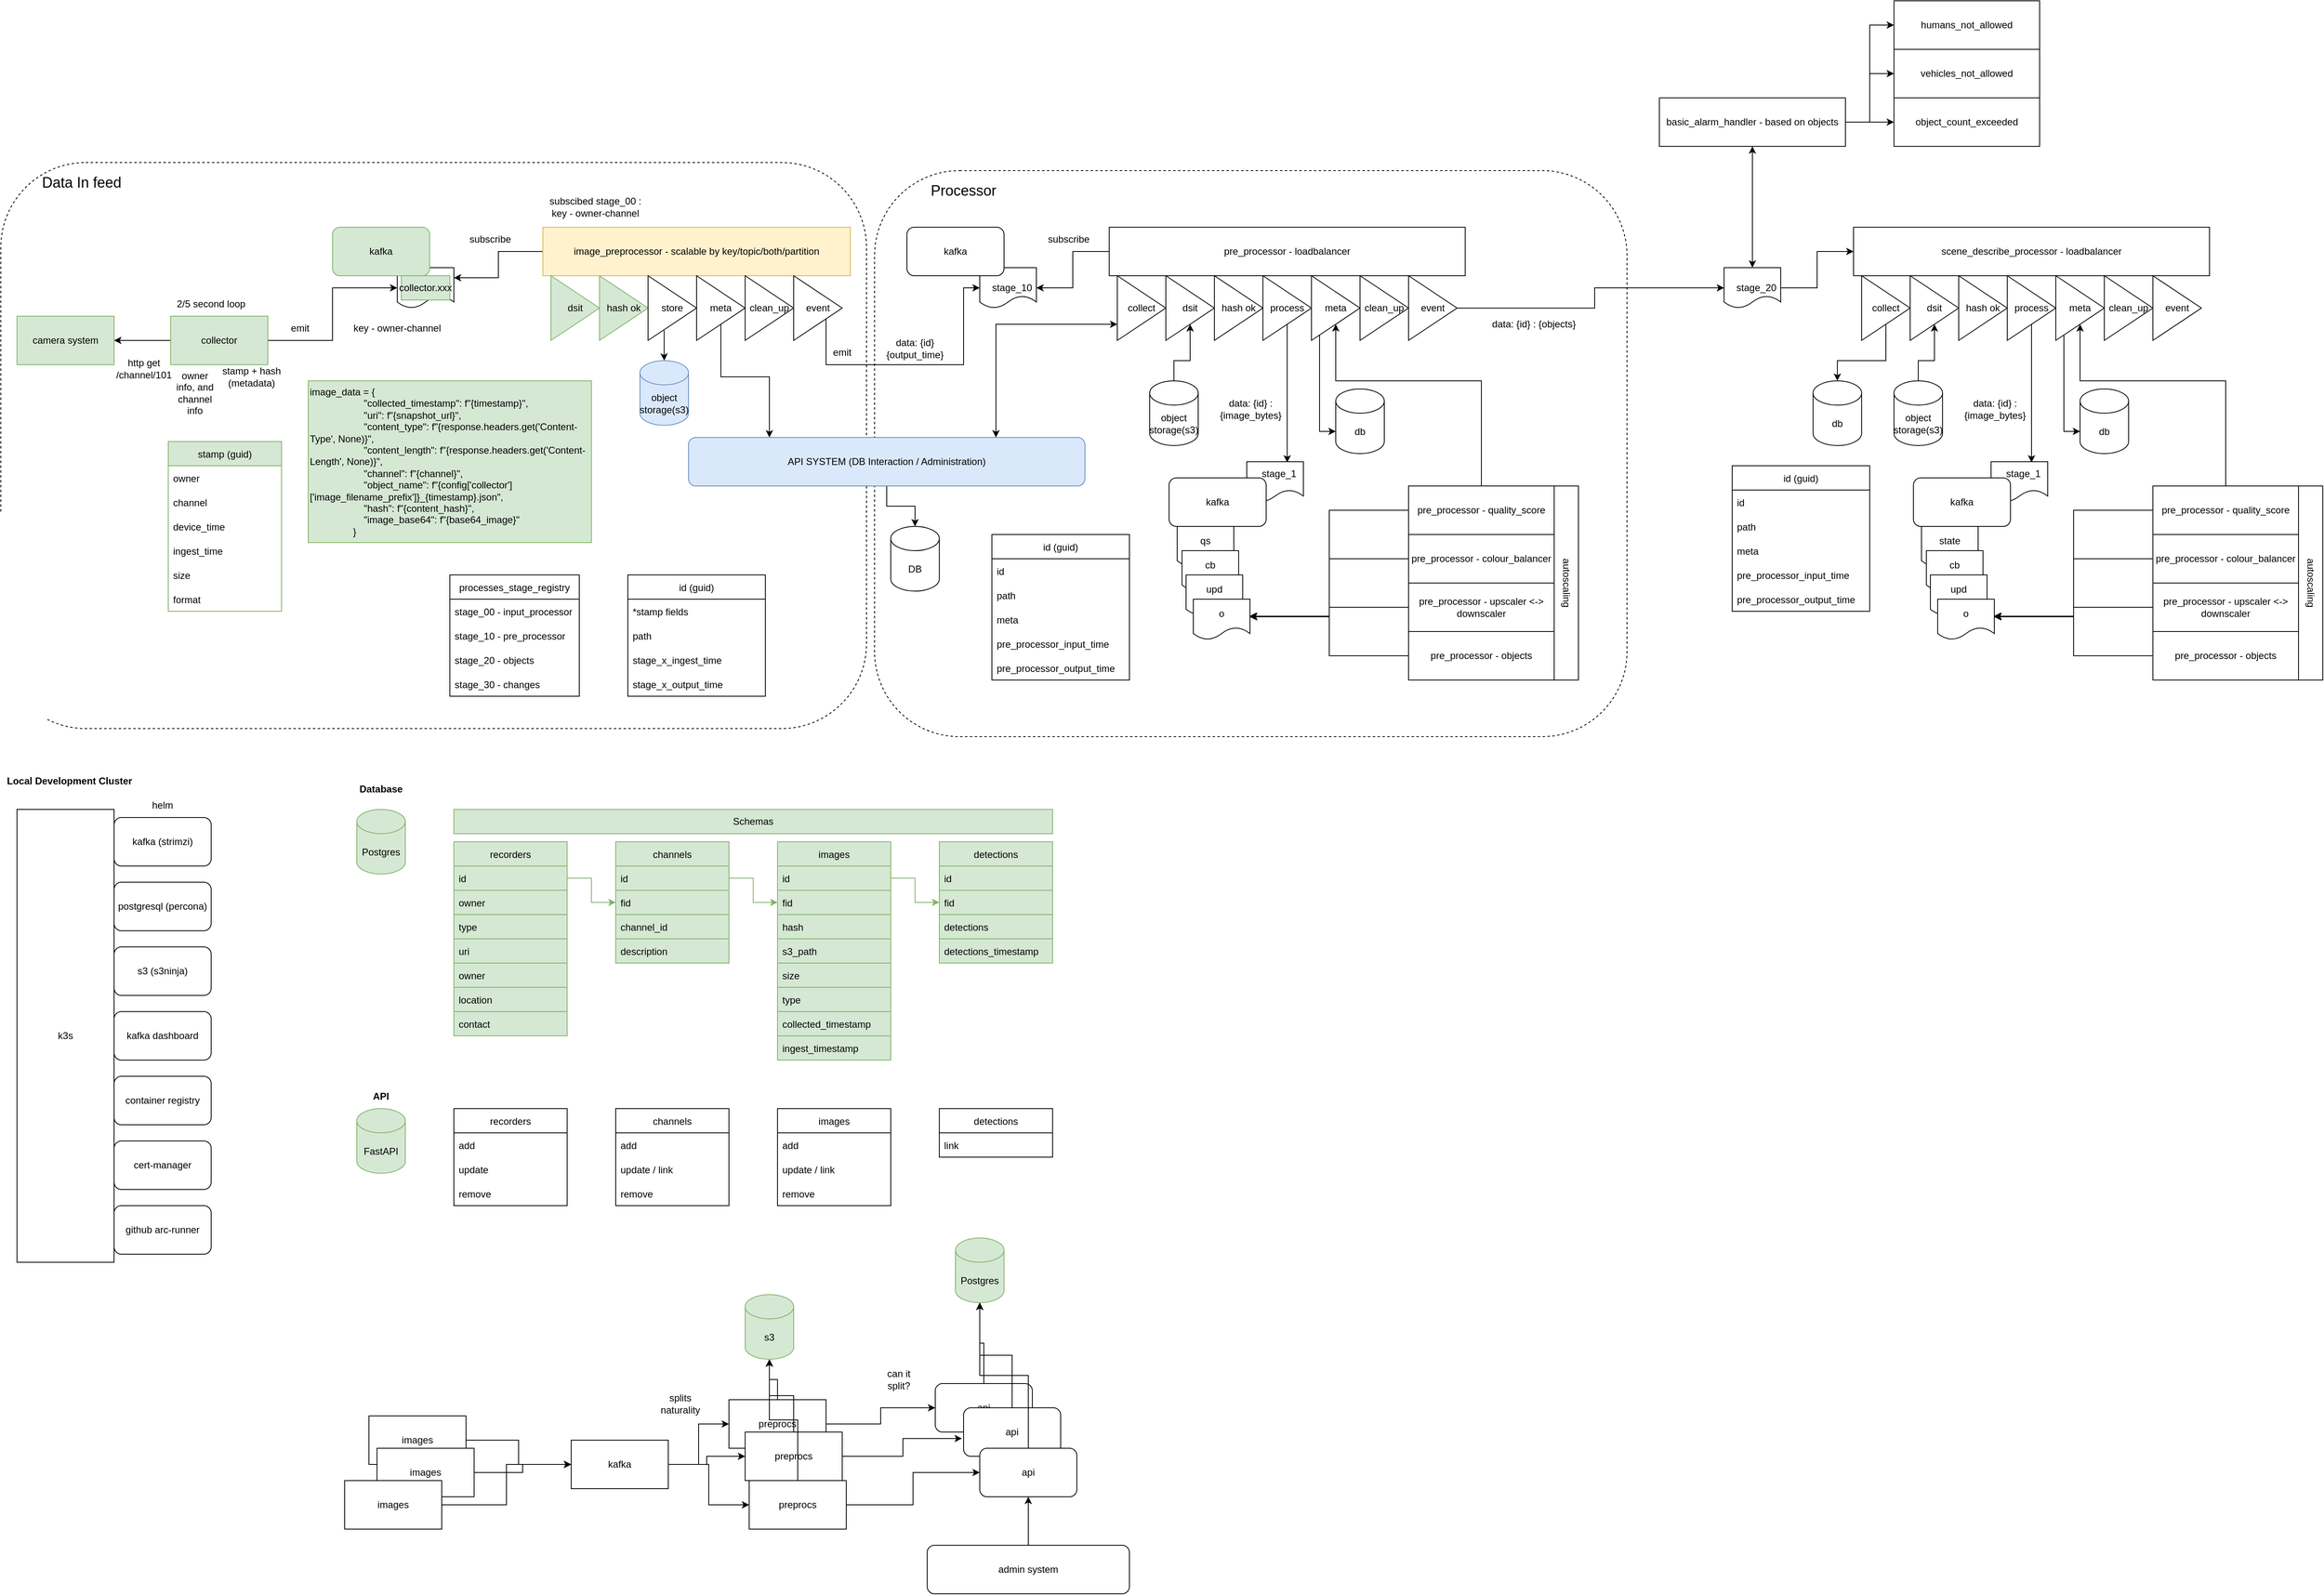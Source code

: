<mxfile version="16.0.2" type="device"><diagram id="NYNpLDD6XTJ0mbs3w5XI" name="Overall Flow"><mxGraphModel dx="1362" dy="3078" grid="1" gridSize="10" guides="1" tooltips="1" connect="1" arrows="1" fold="1" page="1" pageScale="1" pageWidth="1100" pageHeight="2200" math="0" shadow="0"><root><mxCell id="0"/><mxCell id="1" parent="0"/><mxCell id="vxTMjlAaX9RUapmEniUb-170" value="" style="rounded=1;whiteSpace=wrap;html=1;fontSize=18;fillColor=none;dashed=1;" parent="1" vertex="1"><mxGeometry x="1100" y="-30" width="930" height="700" as="geometry"/></mxCell><mxCell id="vxTMjlAaX9RUapmEniUb-70" value="" style="rounded=1;whiteSpace=wrap;html=1;fontSize=18;fillColor=none;dashed=1;" parent="1" vertex="1"><mxGeometry x="20" y="-40" width="1070" height="700" as="geometry"/></mxCell><mxCell id="vxTMjlAaX9RUapmEniUb-17" value="" style="shape=document;whiteSpace=wrap;html=1;boundedLbl=1;" parent="1" vertex="1"><mxGeometry x="510" y="90" width="70" height="50" as="geometry"/></mxCell><mxCell id="vxTMjlAaX9RUapmEniUb-1" value="camera system" style="rounded=0;whiteSpace=wrap;html=1;fillColor=#d5e8d4;strokeColor=#82b366;" parent="1" vertex="1"><mxGeometry x="40" y="150" width="120" height="60" as="geometry"/></mxCell><mxCell id="vxTMjlAaX9RUapmEniUb-3" style="edgeStyle=orthogonalEdgeStyle;rounded=0;orthogonalLoop=1;jettySize=auto;html=1;" parent="1" source="vxTMjlAaX9RUapmEniUb-2" target="vxTMjlAaX9RUapmEniUb-1" edge="1"><mxGeometry relative="1" as="geometry"/></mxCell><mxCell id="vxTMjlAaX9RUapmEniUb-6" style="edgeStyle=orthogonalEdgeStyle;rounded=0;orthogonalLoop=1;jettySize=auto;html=1;entryX=0;entryY=0.5;entryDx=0;entryDy=0;" parent="1" source="vxTMjlAaX9RUapmEniUb-2" target="vxTMjlAaX9RUapmEniUb-17" edge="1"><mxGeometry relative="1" as="geometry"/></mxCell><mxCell id="vxTMjlAaX9RUapmEniUb-2" value="collector" style="rounded=0;whiteSpace=wrap;html=1;fillColor=#d5e8d4;strokeColor=#82b366;" parent="1" vertex="1"><mxGeometry x="230" y="150" width="120" height="60" as="geometry"/></mxCell><mxCell id="vxTMjlAaX9RUapmEniUb-4" value="http get /channel/101" style="text;html=1;strokeColor=none;fillColor=none;align=center;verticalAlign=middle;whiteSpace=wrap;rounded=0;" parent="1" vertex="1"><mxGeometry x="167" y="200" width="60" height="30" as="geometry"/></mxCell><mxCell id="vxTMjlAaX9RUapmEniUb-5" value="kafka" style="rounded=1;whiteSpace=wrap;html=1;fillColor=#d5e8d4;strokeColor=#82b366;" parent="1" vertex="1"><mxGeometry x="430" y="40" width="120" height="60" as="geometry"/></mxCell><mxCell id="vxTMjlAaX9RUapmEniUb-7" value="stamp + hash (metadata)" style="text;html=1;strokeColor=none;fillColor=none;align=center;verticalAlign=middle;whiteSpace=wrap;rounded=0;" parent="1" vertex="1"><mxGeometry x="290" y="210" width="80" height="30" as="geometry"/></mxCell><mxCell id="vxTMjlAaX9RUapmEniUb-8" value="owner info, and channel info" style="text;html=1;strokeColor=none;fillColor=none;align=center;verticalAlign=middle;whiteSpace=wrap;rounded=0;" parent="1" vertex="1"><mxGeometry x="230" y="230" width="60" height="30" as="geometry"/></mxCell><mxCell id="vxTMjlAaX9RUapmEniUb-9" value="2/5 second loop" style="text;html=1;strokeColor=none;fillColor=none;align=center;verticalAlign=middle;whiteSpace=wrap;rounded=0;" parent="1" vertex="1"><mxGeometry x="230" y="120" width="100" height="30" as="geometry"/></mxCell><mxCell id="vxTMjlAaX9RUapmEniUb-10" value="emit" style="text;html=1;strokeColor=none;fillColor=none;align=center;verticalAlign=middle;whiteSpace=wrap;rounded=0;" parent="1" vertex="1"><mxGeometry x="360" y="150" width="60" height="30" as="geometry"/></mxCell><mxCell id="vxTMjlAaX9RUapmEniUb-11" value="key - owner-channel" style="text;html=1;strokeColor=none;fillColor=none;align=center;verticalAlign=middle;whiteSpace=wrap;rounded=0;" parent="1" vertex="1"><mxGeometry x="445" y="150" width="130" height="30" as="geometry"/></mxCell><mxCell id="vxTMjlAaX9RUapmEniUb-13" value="collector.xxx" style="text;html=1;strokeColor=#82b366;fillColor=#d5e8d4;align=center;verticalAlign=middle;whiteSpace=wrap;rounded=0;" parent="1" vertex="1"><mxGeometry x="515" y="100" width="60" height="30" as="geometry"/></mxCell><mxCell id="vxTMjlAaX9RUapmEniUb-16" style="edgeStyle=orthogonalEdgeStyle;rounded=0;orthogonalLoop=1;jettySize=auto;html=1;entryX=1;entryY=0.25;entryDx=0;entryDy=0;" parent="1" source="vxTMjlAaX9RUapmEniUb-15" target="vxTMjlAaX9RUapmEniUb-17" edge="1"><mxGeometry relative="1" as="geometry"><mxPoint x="600" y="70" as="targetPoint"/></mxGeometry></mxCell><mxCell id="vxTMjlAaX9RUapmEniUb-15" value="image_preprocessor - scalable by key/topic/both/partition" style="rounded=0;whiteSpace=wrap;html=1;fillColor=#fff2cc;strokeColor=#d6b656;" parent="1" vertex="1"><mxGeometry x="690" y="40" width="380" height="60" as="geometry"/></mxCell><mxCell id="vxTMjlAaX9RUapmEniUb-18" value="subscibed stage_00 : key - owner-channel" style="text;html=1;strokeColor=none;fillColor=none;align=center;verticalAlign=middle;whiteSpace=wrap;rounded=0;" parent="1" vertex="1"><mxGeometry x="690" width="130" height="30" as="geometry"/></mxCell><mxCell id="vxTMjlAaX9RUapmEniUb-21" value="dsit" style="triangle;whiteSpace=wrap;html=1;fillColor=#d5e8d4;strokeColor=#82b366;" parent="1" vertex="1"><mxGeometry x="700" y="100" width="60" height="80" as="geometry"/></mxCell><mxCell id="vxTMjlAaX9RUapmEniUb-22" value="hash ok" style="triangle;whiteSpace=wrap;html=1;fillColor=#d5e8d4;strokeColor=#82b366;" parent="1" vertex="1"><mxGeometry x="760" y="100" width="60" height="80" as="geometry"/></mxCell><mxCell id="vxTMjlAaX9RUapmEniUb-85" style="edgeStyle=orthogonalEdgeStyle;rounded=0;orthogonalLoop=1;jettySize=auto;html=1;fontSize=18;exitX=0.332;exitY=0.846;exitDx=0;exitDy=0;exitPerimeter=0;" parent="1" source="vxTMjlAaX9RUapmEniUb-23" target="vxTMjlAaX9RUapmEniUb-26" edge="1"><mxGeometry relative="1" as="geometry"><Array as="points"/></mxGeometry></mxCell><mxCell id="vxTMjlAaX9RUapmEniUb-23" value="store" style="triangle;whiteSpace=wrap;html=1;" parent="1" vertex="1"><mxGeometry x="820" y="100" width="60" height="80" as="geometry"/></mxCell><mxCell id="vxTMjlAaX9RUapmEniUb-84" style="edgeStyle=orthogonalEdgeStyle;rounded=0;orthogonalLoop=1;jettySize=auto;html=1;fontSize=18;" parent="1" source="vxTMjlAaX9RUapmEniUb-24" target="pFkGBHNiNRHmOIC7wv1z-79" edge="1"><mxGeometry relative="1" as="geometry"><mxPoint x="910.048" y="205" as="targetPoint"/><Array as="points"><mxPoint x="910" y="225"/><mxPoint x="970" y="225"/></Array></mxGeometry></mxCell><mxCell id="vxTMjlAaX9RUapmEniUb-24" value="meta" style="triangle;whiteSpace=wrap;html=1;" parent="1" vertex="1"><mxGeometry x="880" y="100" width="60" height="80" as="geometry"/></mxCell><mxCell id="vxTMjlAaX9RUapmEniUb-26" value="object storage(s3)" style="shape=cylinder3;whiteSpace=wrap;html=1;boundedLbl=1;backgroundOutline=1;size=15;fillColor=#dae8fc;strokeColor=#6c8ebf;" parent="1" vertex="1"><mxGeometry x="810" y="205" width="60" height="80" as="geometry"/></mxCell><mxCell id="vxTMjlAaX9RUapmEniUb-33" value="clean_up" style="triangle;whiteSpace=wrap;html=1;" parent="1" vertex="1"><mxGeometry x="940" y="100" width="60" height="80" as="geometry"/></mxCell><mxCell id="vxTMjlAaX9RUapmEniUb-34" value="id (guid)" style="swimlane;fontStyle=0;childLayout=stackLayout;horizontal=1;startSize=30;horizontalStack=0;resizeParent=1;resizeParentMax=0;resizeLast=0;collapsible=1;marginBottom=0;" parent="1" vertex="1"><mxGeometry x="795" y="470" width="170" height="150" as="geometry"><mxRectangle x="680" y="360" width="80" height="30" as="alternateBounds"/></mxGeometry></mxCell><mxCell id="vxTMjlAaX9RUapmEniUb-35" value="*stamp fields" style="text;strokeColor=none;fillColor=none;align=left;verticalAlign=middle;spacingLeft=4;spacingRight=4;overflow=hidden;points=[[0,0.5],[1,0.5]];portConstraint=eastwest;rotatable=0;" parent="vxTMjlAaX9RUapmEniUb-34" vertex="1"><mxGeometry y="30" width="170" height="30" as="geometry"/></mxCell><mxCell id="vxTMjlAaX9RUapmEniUb-37" value="path" style="text;strokeColor=none;fillColor=none;align=left;verticalAlign=middle;spacingLeft=4;spacingRight=4;overflow=hidden;points=[[0,0.5],[1,0.5]];portConstraint=eastwest;rotatable=0;" parent="vxTMjlAaX9RUapmEniUb-34" vertex="1"><mxGeometry y="60" width="170" height="30" as="geometry"/></mxCell><mxCell id="vxTMjlAaX9RUapmEniUb-67" value="stage_x_ingest_time" style="text;strokeColor=none;fillColor=none;align=left;verticalAlign=middle;spacingLeft=4;spacingRight=4;overflow=hidden;points=[[0,0.5],[1,0.5]];portConstraint=eastwest;rotatable=0;" parent="vxTMjlAaX9RUapmEniUb-34" vertex="1"><mxGeometry y="90" width="170" height="30" as="geometry"/></mxCell><mxCell id="vxTMjlAaX9RUapmEniUb-69" value="stage_x_output_time" style="text;strokeColor=none;fillColor=none;align=left;verticalAlign=middle;spacingLeft=4;spacingRight=4;overflow=hidden;points=[[0,0.5],[1,0.5]];portConstraint=eastwest;rotatable=0;" parent="vxTMjlAaX9RUapmEniUb-34" vertex="1"><mxGeometry y="120" width="170" height="30" as="geometry"/></mxCell><mxCell id="vxTMjlAaX9RUapmEniUb-39" value="stamp (guid)" style="swimlane;fontStyle=0;childLayout=stackLayout;horizontal=1;startSize=30;horizontalStack=0;resizeParent=1;resizeParentMax=0;resizeLast=0;collapsible=1;marginBottom=0;fillColor=#d5e8d4;strokeColor=#82b366;" parent="1" vertex="1"><mxGeometry x="227" y="305" width="140" height="210" as="geometry"><mxRectangle x="300" y="250" width="130" height="30" as="alternateBounds"/></mxGeometry></mxCell><mxCell id="vxTMjlAaX9RUapmEniUb-40" value="owner" style="text;strokeColor=none;fillColor=none;align=left;verticalAlign=middle;spacingLeft=4;spacingRight=4;overflow=hidden;points=[[0,0.5],[1,0.5]];portConstraint=eastwest;rotatable=0;" parent="vxTMjlAaX9RUapmEniUb-39" vertex="1"><mxGeometry y="30" width="140" height="30" as="geometry"/></mxCell><mxCell id="vxTMjlAaX9RUapmEniUb-41" value="channel" style="text;strokeColor=none;fillColor=none;align=left;verticalAlign=middle;spacingLeft=4;spacingRight=4;overflow=hidden;points=[[0,0.5],[1,0.5]];portConstraint=eastwest;rotatable=0;" parent="vxTMjlAaX9RUapmEniUb-39" vertex="1"><mxGeometry y="60" width="140" height="30" as="geometry"/></mxCell><mxCell id="vxTMjlAaX9RUapmEniUb-44" value="device_time" style="text;strokeColor=none;fillColor=none;align=left;verticalAlign=middle;spacingLeft=4;spacingRight=4;overflow=hidden;points=[[0,0.5],[1,0.5]];portConstraint=eastwest;rotatable=0;" parent="vxTMjlAaX9RUapmEniUb-39" vertex="1"><mxGeometry y="90" width="140" height="30" as="geometry"/></mxCell><mxCell id="vxTMjlAaX9RUapmEniUb-45" value="ingest_time" style="text;strokeColor=none;fillColor=none;align=left;verticalAlign=middle;spacingLeft=4;spacingRight=4;overflow=hidden;points=[[0,0.5],[1,0.5]];portConstraint=eastwest;rotatable=0;" parent="vxTMjlAaX9RUapmEniUb-39" vertex="1"><mxGeometry y="120" width="140" height="30" as="geometry"/></mxCell><mxCell id="vxTMjlAaX9RUapmEniUb-46" value="size" style="text;strokeColor=none;fillColor=none;align=left;verticalAlign=middle;spacingLeft=4;spacingRight=4;overflow=hidden;points=[[0,0.5],[1,0.5]];portConstraint=eastwest;rotatable=0;" parent="vxTMjlAaX9RUapmEniUb-39" vertex="1"><mxGeometry y="150" width="140" height="30" as="geometry"/></mxCell><mxCell id="vxTMjlAaX9RUapmEniUb-48" value="format" style="text;strokeColor=none;fillColor=none;align=left;verticalAlign=middle;spacingLeft=4;spacingRight=4;overflow=hidden;points=[[0,0.5],[1,0.5]];portConstraint=eastwest;rotatable=0;" parent="vxTMjlAaX9RUapmEniUb-39" vertex="1"><mxGeometry y="180" width="140" height="30" as="geometry"/></mxCell><mxCell id="vxTMjlAaX9RUapmEniUb-52" value="Data In feed" style="text;html=1;strokeColor=none;fillColor=none;align=center;verticalAlign=middle;whiteSpace=wrap;rounded=0;fontSize=18;" parent="1" vertex="1"><mxGeometry x="60" y="-30" width="120" height="30" as="geometry"/></mxCell><mxCell id="vxTMjlAaX9RUapmEniUb-59" style="edgeStyle=orthogonalEdgeStyle;rounded=0;orthogonalLoop=1;jettySize=auto;html=1;entryX=0;entryY=0.5;entryDx=0;entryDy=0;" parent="1" source="vxTMjlAaX9RUapmEniUb-55" target="vxTMjlAaX9RUapmEniUb-56" edge="1"><mxGeometry relative="1" as="geometry"><Array as="points"><mxPoint x="1040" y="210"/><mxPoint x="1210" y="210"/><mxPoint x="1210" y="115"/></Array></mxGeometry></mxCell><mxCell id="vxTMjlAaX9RUapmEniUb-55" value="event" style="triangle;whiteSpace=wrap;html=1;" parent="1" vertex="1"><mxGeometry x="1000" y="100" width="60" height="80" as="geometry"/></mxCell><mxCell id="vxTMjlAaX9RUapmEniUb-56" value="" style="shape=document;whiteSpace=wrap;html=1;boundedLbl=1;" parent="1" vertex="1"><mxGeometry x="1230" y="90" width="70" height="50" as="geometry"/></mxCell><mxCell id="vxTMjlAaX9RUapmEniUb-57" value="kafka" style="rounded=1;whiteSpace=wrap;html=1;" parent="1" vertex="1"><mxGeometry x="1140" y="40" width="120" height="60" as="geometry"/></mxCell><mxCell id="vxTMjlAaX9RUapmEniUb-58" value="stage_10" style="text;html=1;strokeColor=none;fillColor=none;align=center;verticalAlign=middle;whiteSpace=wrap;rounded=0;" parent="1" vertex="1"><mxGeometry x="1240" y="100" width="60" height="30" as="geometry"/></mxCell><mxCell id="vxTMjlAaX9RUapmEniUb-60" value="emit" style="text;html=1;strokeColor=none;fillColor=none;align=center;verticalAlign=middle;whiteSpace=wrap;rounded=0;" parent="1" vertex="1"><mxGeometry x="1030" y="180" width="60" height="30" as="geometry"/></mxCell><mxCell id="vxTMjlAaX9RUapmEniUb-61" value="processes_stage_registry" style="swimlane;fontStyle=0;childLayout=stackLayout;horizontal=1;startSize=30;horizontalStack=0;resizeParent=1;resizeParentMax=0;resizeLast=0;collapsible=1;marginBottom=0;" parent="1" vertex="1"><mxGeometry x="575" y="470" width="160" height="150" as="geometry"/></mxCell><mxCell id="vxTMjlAaX9RUapmEniUb-62" value="stage_00 - input_processor" style="text;strokeColor=none;fillColor=none;align=left;verticalAlign=middle;spacingLeft=4;spacingRight=4;overflow=hidden;points=[[0,0.5],[1,0.5]];portConstraint=eastwest;rotatable=0;" parent="vxTMjlAaX9RUapmEniUb-61" vertex="1"><mxGeometry y="30" width="160" height="30" as="geometry"/></mxCell><mxCell id="vxTMjlAaX9RUapmEniUb-75" value="stage_10 - pre_processor" style="text;strokeColor=none;fillColor=none;align=left;verticalAlign=middle;spacingLeft=4;spacingRight=4;overflow=hidden;points=[[0,0.5],[1,0.5]];portConstraint=eastwest;rotatable=0;" parent="vxTMjlAaX9RUapmEniUb-61" vertex="1"><mxGeometry y="60" width="160" height="30" as="geometry"/></mxCell><mxCell id="vxTMjlAaX9RUapmEniUb-63" value="stage_20 - objects" style="text;strokeColor=none;fillColor=none;align=left;verticalAlign=middle;spacingLeft=4;spacingRight=4;overflow=hidden;points=[[0,0.5],[1,0.5]];portConstraint=eastwest;rotatable=0;" parent="vxTMjlAaX9RUapmEniUb-61" vertex="1"><mxGeometry y="90" width="160" height="30" as="geometry"/></mxCell><mxCell id="vxTMjlAaX9RUapmEniUb-64" value="stage_30 - changes" style="text;strokeColor=none;fillColor=none;align=left;verticalAlign=middle;spacingLeft=4;spacingRight=4;overflow=hidden;points=[[0,0.5],[1,0.5]];portConstraint=eastwest;rotatable=0;" parent="vxTMjlAaX9RUapmEniUb-61" vertex="1"><mxGeometry y="120" width="160" height="30" as="geometry"/></mxCell><mxCell id="vxTMjlAaX9RUapmEniUb-65" value="data: {id} {output_time}" style="text;html=1;strokeColor=none;fillColor=none;align=center;verticalAlign=middle;whiteSpace=wrap;rounded=0;" parent="1" vertex="1"><mxGeometry x="1120" y="175" width="60" height="30" as="geometry"/></mxCell><mxCell id="pFkGBHNiNRHmOIC7wv1z-82" style="edgeStyle=orthogonalEdgeStyle;rounded=0;orthogonalLoop=1;jettySize=auto;html=1;entryX=1;entryY=0.5;entryDx=0;entryDy=0;" parent="1" source="vxTMjlAaX9RUapmEniUb-76" target="vxTMjlAaX9RUapmEniUb-58" edge="1"><mxGeometry relative="1" as="geometry"/></mxCell><mxCell id="vxTMjlAaX9RUapmEniUb-76" value="pre_processor - loadbalancer" style="rounded=0;whiteSpace=wrap;html=1;" parent="1" vertex="1"><mxGeometry x="1390" y="40" width="440" height="60" as="geometry"/></mxCell><mxCell id="vxTMjlAaX9RUapmEniUb-78" value="object storage(s3)" style="shape=cylinder3;whiteSpace=wrap;html=1;boundedLbl=1;backgroundOutline=1;size=15;" parent="1" vertex="1"><mxGeometry x="1440" y="230" width="60" height="80" as="geometry"/></mxCell><mxCell id="vxTMjlAaX9RUapmEniUb-79" value="id (guid)" style="swimlane;fontStyle=0;childLayout=stackLayout;horizontal=1;startSize=30;horizontalStack=0;resizeParent=1;resizeParentMax=0;resizeLast=0;collapsible=1;marginBottom=0;" parent="1" vertex="1"><mxGeometry x="1245" y="420" width="170" height="180" as="geometry"><mxRectangle x="680" y="360" width="80" height="30" as="alternateBounds"/></mxGeometry></mxCell><mxCell id="vxTMjlAaX9RUapmEniUb-80" value="id" style="text;strokeColor=none;fillColor=none;align=left;verticalAlign=middle;spacingLeft=4;spacingRight=4;overflow=hidden;points=[[0,0.5],[1,0.5]];portConstraint=eastwest;rotatable=0;" parent="vxTMjlAaX9RUapmEniUb-79" vertex="1"><mxGeometry y="30" width="170" height="30" as="geometry"/></mxCell><mxCell id="vxTMjlAaX9RUapmEniUb-81" value="path" style="text;strokeColor=none;fillColor=none;align=left;verticalAlign=middle;spacingLeft=4;spacingRight=4;overflow=hidden;points=[[0,0.5],[1,0.5]];portConstraint=eastwest;rotatable=0;" parent="vxTMjlAaX9RUapmEniUb-79" vertex="1"><mxGeometry y="60" width="170" height="30" as="geometry"/></mxCell><mxCell id="vxTMjlAaX9RUapmEniUb-82" value="meta" style="text;strokeColor=none;fillColor=none;align=left;verticalAlign=middle;spacingLeft=4;spacingRight=4;overflow=hidden;points=[[0,0.5],[1,0.5]];portConstraint=eastwest;rotatable=0;" parent="vxTMjlAaX9RUapmEniUb-79" vertex="1"><mxGeometry y="90" width="170" height="30" as="geometry"/></mxCell><mxCell id="vxTMjlAaX9RUapmEniUb-83" value="pre_processor_input_time" style="text;strokeColor=none;fillColor=none;align=left;verticalAlign=middle;spacingLeft=4;spacingRight=4;overflow=hidden;points=[[0,0.5],[1,0.5]];portConstraint=eastwest;rotatable=0;" parent="vxTMjlAaX9RUapmEniUb-79" vertex="1"><mxGeometry y="120" width="170" height="30" as="geometry"/></mxCell><mxCell id="vxTMjlAaX9RUapmEniUb-101" value="pre_processor_output_time" style="text;strokeColor=none;fillColor=none;align=left;verticalAlign=middle;spacingLeft=4;spacingRight=4;overflow=hidden;points=[[0,0.5],[1,0.5]];portConstraint=eastwest;rotatable=0;" parent="vxTMjlAaX9RUapmEniUb-79" vertex="1"><mxGeometry y="150" width="170" height="30" as="geometry"/></mxCell><mxCell id="vxTMjlAaX9RUapmEniUb-97" style="edgeStyle=orthogonalEdgeStyle;rounded=0;orthogonalLoop=1;jettySize=auto;html=1;fontSize=18;startArrow=classic;startFill=1;endArrow=none;endFill=0;" parent="1" source="vxTMjlAaX9RUapmEniUb-87" target="vxTMjlAaX9RUapmEniUb-78" edge="1"><mxGeometry relative="1" as="geometry"/></mxCell><mxCell id="vxTMjlAaX9RUapmEniUb-87" value="dsit" style="triangle;whiteSpace=wrap;html=1;" parent="1" vertex="1"><mxGeometry x="1460" y="100" width="60" height="80" as="geometry"/></mxCell><mxCell id="vxTMjlAaX9RUapmEniUb-88" value="hash ok" style="triangle;whiteSpace=wrap;html=1;" parent="1" vertex="1"><mxGeometry x="1520" y="100" width="60" height="80" as="geometry"/></mxCell><mxCell id="vxTMjlAaX9RUapmEniUb-106" style="edgeStyle=orthogonalEdgeStyle;rounded=0;orthogonalLoop=1;jettySize=auto;html=1;fontSize=18;" parent="1" source="vxTMjlAaX9RUapmEniUb-89" edge="1"><mxGeometry relative="1" as="geometry"><mxPoint x="1610" y="331" as="targetPoint"/><Array as="points"><mxPoint x="1610" y="331"/></Array></mxGeometry></mxCell><mxCell id="vxTMjlAaX9RUapmEniUb-89" value="process" style="triangle;whiteSpace=wrap;html=1;" parent="1" vertex="1"><mxGeometry x="1580" y="100" width="60" height="80" as="geometry"/></mxCell><mxCell id="vxTMjlAaX9RUapmEniUb-127" style="edgeStyle=orthogonalEdgeStyle;rounded=0;orthogonalLoop=1;jettySize=auto;html=1;entryX=0;entryY=0;entryDx=0;entryDy=52.5;entryPerimeter=0;fontSize=18;startArrow=none;startFill=0;endArrow=classic;endFill=1;" parent="1" source="vxTMjlAaX9RUapmEniUb-90" target="vxTMjlAaX9RUapmEniUb-126" edge="1"><mxGeometry relative="1" as="geometry"><Array as="points"><mxPoint x="1650" y="292"/></Array></mxGeometry></mxCell><mxCell id="vxTMjlAaX9RUapmEniUb-90" value="meta" style="triangle;whiteSpace=wrap;html=1;" parent="1" vertex="1"><mxGeometry x="1640" y="100" width="60" height="80" as="geometry"/></mxCell><mxCell id="vxTMjlAaX9RUapmEniUb-91" value="clean_up" style="triangle;whiteSpace=wrap;html=1;" parent="1" vertex="1"><mxGeometry x="1700" y="100" width="60" height="80" as="geometry"/></mxCell><mxCell id="vxTMjlAaX9RUapmEniUb-172" style="edgeStyle=orthogonalEdgeStyle;rounded=0;orthogonalLoop=1;jettySize=auto;html=1;fontSize=18;startArrow=classic;startFill=1;endArrow=classic;endFill=1;exitX=0.5;exitY=0;exitDx=0;exitDy=0;" parent="1" source="vxTMjlAaX9RUapmEniUb-128" target="vxTMjlAaX9RUapmEniUb-173" edge="1"><mxGeometry relative="1" as="geometry"><mxPoint x="2080" y="-50" as="targetPoint"/></mxGeometry></mxCell><mxCell id="vxTMjlAaX9RUapmEniUb-174" style="edgeStyle=orthogonalEdgeStyle;rounded=0;orthogonalLoop=1;jettySize=auto;html=1;entryX=0;entryY=0.5;entryDx=0;entryDy=0;fontSize=18;startArrow=none;startFill=0;endArrow=classic;endFill=1;" parent="1" source="vxTMjlAaX9RUapmEniUb-92" target="vxTMjlAaX9RUapmEniUb-128" edge="1"><mxGeometry relative="1" as="geometry"><Array as="points"><mxPoint x="1990" y="140"/><mxPoint x="1990" y="115"/></Array></mxGeometry></mxCell><mxCell id="vxTMjlAaX9RUapmEniUb-92" value="event" style="triangle;whiteSpace=wrap;html=1;" parent="1" vertex="1"><mxGeometry x="1760" y="100" width="60" height="80" as="geometry"/></mxCell><mxCell id="vxTMjlAaX9RUapmEniUb-96" style="edgeStyle=orthogonalEdgeStyle;rounded=0;orthogonalLoop=1;jettySize=auto;html=1;fontSize=18;startArrow=classic;startFill=1;" parent="1" source="vxTMjlAaX9RUapmEniUb-93" target="pFkGBHNiNRHmOIC7wv1z-79" edge="1"><mxGeometry relative="1" as="geometry"><mxPoint x="1370.048" y="230" as="targetPoint"/><Array as="points"><mxPoint x="1250" y="160"/></Array></mxGeometry></mxCell><mxCell id="vxTMjlAaX9RUapmEniUb-93" value="collect" style="triangle;whiteSpace=wrap;html=1;" parent="1" vertex="1"><mxGeometry x="1400" y="100" width="60" height="80" as="geometry"/></mxCell><mxCell id="vxTMjlAaX9RUapmEniUb-98" value="" style="shape=document;whiteSpace=wrap;html=1;boundedLbl=1;" parent="1" vertex="1"><mxGeometry x="1560" y="330" width="70" height="50" as="geometry"/></mxCell><mxCell id="vxTMjlAaX9RUapmEniUb-99" value="kafka" style="rounded=1;whiteSpace=wrap;html=1;" parent="1" vertex="1"><mxGeometry x="1464" y="350" width="120" height="60" as="geometry"/></mxCell><mxCell id="vxTMjlAaX9RUapmEniUb-100" value="stage_1" style="text;html=1;strokeColor=none;fillColor=none;align=center;verticalAlign=middle;whiteSpace=wrap;rounded=0;" parent="1" vertex="1"><mxGeometry x="1570" y="330" width="60" height="30" as="geometry"/></mxCell><mxCell id="vxTMjlAaX9RUapmEniUb-114" style="edgeStyle=orthogonalEdgeStyle;rounded=0;orthogonalLoop=1;jettySize=auto;html=1;entryX=0.5;entryY=1;entryDx=0;entryDy=0;fontSize=18;" parent="1" source="vxTMjlAaX9RUapmEniUb-103" target="vxTMjlAaX9RUapmEniUb-90" edge="1"><mxGeometry relative="1" as="geometry"><Array as="points"><mxPoint x="1850" y="230"/><mxPoint x="1670" y="230"/></Array></mxGeometry></mxCell><mxCell id="vxTMjlAaX9RUapmEniUb-122" style="edgeStyle=orthogonalEdgeStyle;rounded=0;orthogonalLoop=1;jettySize=auto;html=1;entryX=1.003;entryY=0.426;entryDx=0;entryDy=0;entryPerimeter=0;fontSize=18;" parent="1" source="vxTMjlAaX9RUapmEniUb-103" target="vxTMjlAaX9RUapmEniUb-121" edge="1"><mxGeometry relative="1" as="geometry"/></mxCell><mxCell id="vxTMjlAaX9RUapmEniUb-103" value="pre_processor - quality_score" style="rounded=0;whiteSpace=wrap;html=1;" parent="1" vertex="1"><mxGeometry x="1760" y="360" width="180" height="60" as="geometry"/></mxCell><mxCell id="vxTMjlAaX9RUapmEniUb-123" style="edgeStyle=orthogonalEdgeStyle;rounded=0;orthogonalLoop=1;jettySize=auto;html=1;entryX=0.996;entryY=0.435;entryDx=0;entryDy=0;entryPerimeter=0;fontSize=18;" parent="1" source="vxTMjlAaX9RUapmEniUb-104" target="vxTMjlAaX9RUapmEniUb-121" edge="1"><mxGeometry relative="1" as="geometry"/></mxCell><mxCell id="vxTMjlAaX9RUapmEniUb-104" value="pre_processor - colour_balancer" style="rounded=0;whiteSpace=wrap;html=1;" parent="1" vertex="1"><mxGeometry x="1760" y="420" width="180" height="60" as="geometry"/></mxCell><mxCell id="vxTMjlAaX9RUapmEniUb-124" style="edgeStyle=orthogonalEdgeStyle;rounded=0;orthogonalLoop=1;jettySize=auto;html=1;entryX=0.983;entryY=0.426;entryDx=0;entryDy=0;entryPerimeter=0;fontSize=18;" parent="1" source="vxTMjlAaX9RUapmEniUb-105" target="vxTMjlAaX9RUapmEniUb-121" edge="1"><mxGeometry relative="1" as="geometry"/></mxCell><mxCell id="vxTMjlAaX9RUapmEniUb-105" value="pre_processor - upscaler &amp;lt;-&amp;gt; downscaler" style="rounded=0;whiteSpace=wrap;html=1;" parent="1" vertex="1"><mxGeometry x="1760" y="480" width="180" height="60" as="geometry"/></mxCell><mxCell id="vxTMjlAaX9RUapmEniUb-125" style="edgeStyle=orthogonalEdgeStyle;rounded=0;orthogonalLoop=1;jettySize=auto;html=1;entryX=0.983;entryY=0.426;entryDx=0;entryDy=0;entryPerimeter=0;fontSize=18;" parent="1" source="vxTMjlAaX9RUapmEniUb-107" target="vxTMjlAaX9RUapmEniUb-121" edge="1"><mxGeometry relative="1" as="geometry"/></mxCell><mxCell id="vxTMjlAaX9RUapmEniUb-107" value="pre_processor - objects" style="rounded=0;whiteSpace=wrap;html=1;" parent="1" vertex="1"><mxGeometry x="1760" y="540" width="180" height="60" as="geometry"/></mxCell><mxCell id="vxTMjlAaX9RUapmEniUb-113" value="data: {id} : {image_bytes}" style="text;html=1;strokeColor=none;fillColor=none;align=center;verticalAlign=middle;whiteSpace=wrap;rounded=0;" parent="1" vertex="1"><mxGeometry x="1500" y="250" width="130" height="30" as="geometry"/></mxCell><mxCell id="vxTMjlAaX9RUapmEniUb-116" value="autoscaling" style="rounded=0;whiteSpace=wrap;html=1;horizontal=0;verticalAlign=middle;rotation=-180;" parent="1" vertex="1"><mxGeometry x="1940" y="360" width="30" height="240" as="geometry"/></mxCell><mxCell id="vxTMjlAaX9RUapmEniUb-118" value="qs" style="shape=document;whiteSpace=wrap;html=1;boundedLbl=1;" parent="1" vertex="1"><mxGeometry x="1474" y="410" width="70" height="50" as="geometry"/></mxCell><mxCell id="vxTMjlAaX9RUapmEniUb-119" value="cb" style="shape=document;whiteSpace=wrap;html=1;boundedLbl=1;" parent="1" vertex="1"><mxGeometry x="1480" y="440" width="70" height="50" as="geometry"/></mxCell><mxCell id="vxTMjlAaX9RUapmEniUb-120" value="upd" style="shape=document;whiteSpace=wrap;html=1;boundedLbl=1;" parent="1" vertex="1"><mxGeometry x="1485" y="470" width="70" height="50" as="geometry"/></mxCell><mxCell id="vxTMjlAaX9RUapmEniUb-121" value="o" style="shape=document;whiteSpace=wrap;html=1;boundedLbl=1;" parent="1" vertex="1"><mxGeometry x="1494" y="500" width="70" height="50" as="geometry"/></mxCell><mxCell id="vxTMjlAaX9RUapmEniUb-126" value="db" style="shape=cylinder3;whiteSpace=wrap;html=1;boundedLbl=1;backgroundOutline=1;size=15;" parent="1" vertex="1"><mxGeometry x="1670" y="240" width="60" height="80" as="geometry"/></mxCell><mxCell id="vxTMjlAaX9RUapmEniUb-128" value="" style="shape=document;whiteSpace=wrap;html=1;boundedLbl=1;" parent="1" vertex="1"><mxGeometry x="2150" y="90" width="70" height="50" as="geometry"/></mxCell><mxCell id="vxTMjlAaX9RUapmEniUb-129" style="edgeStyle=orthogonalEdgeStyle;rounded=0;orthogonalLoop=1;jettySize=auto;html=1;fontSize=18;" parent="1" source="vxTMjlAaX9RUapmEniUb-130" target="vxTMjlAaX9RUapmEniUb-131" edge="1"><mxGeometry relative="1" as="geometry"/></mxCell><mxCell id="vxTMjlAaX9RUapmEniUb-130" value="stage_20" style="text;html=1;strokeColor=none;fillColor=none;align=center;verticalAlign=middle;whiteSpace=wrap;rounded=0;" parent="1" vertex="1"><mxGeometry x="2160" y="100" width="60" height="30" as="geometry"/></mxCell><mxCell id="vxTMjlAaX9RUapmEniUb-131" value="scene_describe_processor - loadbalancer" style="rounded=0;whiteSpace=wrap;html=1;" parent="1" vertex="1"><mxGeometry x="2310" y="40" width="440" height="60" as="geometry"/></mxCell><mxCell id="vxTMjlAaX9RUapmEniUb-132" value="db" style="shape=cylinder3;whiteSpace=wrap;html=1;boundedLbl=1;backgroundOutline=1;size=15;" parent="1" vertex="1"><mxGeometry x="2260" y="230" width="60" height="80" as="geometry"/></mxCell><mxCell id="vxTMjlAaX9RUapmEniUb-133" value="object storage(s3)" style="shape=cylinder3;whiteSpace=wrap;html=1;boundedLbl=1;backgroundOutline=1;size=15;" parent="1" vertex="1"><mxGeometry x="2360" y="230" width="60" height="80" as="geometry"/></mxCell><mxCell id="vxTMjlAaX9RUapmEniUb-134" value="id (guid)" style="swimlane;fontStyle=0;childLayout=stackLayout;horizontal=1;startSize=30;horizontalStack=0;resizeParent=1;resizeParentMax=0;resizeLast=0;collapsible=1;marginBottom=0;" parent="1" vertex="1"><mxGeometry x="2160" y="335" width="170" height="180" as="geometry"><mxRectangle x="680" y="360" width="80" height="30" as="alternateBounds"/></mxGeometry></mxCell><mxCell id="vxTMjlAaX9RUapmEniUb-135" value="id" style="text;strokeColor=none;fillColor=none;align=left;verticalAlign=middle;spacingLeft=4;spacingRight=4;overflow=hidden;points=[[0,0.5],[1,0.5]];portConstraint=eastwest;rotatable=0;" parent="vxTMjlAaX9RUapmEniUb-134" vertex="1"><mxGeometry y="30" width="170" height="30" as="geometry"/></mxCell><mxCell id="vxTMjlAaX9RUapmEniUb-136" value="path" style="text;strokeColor=none;fillColor=none;align=left;verticalAlign=middle;spacingLeft=4;spacingRight=4;overflow=hidden;points=[[0,0.5],[1,0.5]];portConstraint=eastwest;rotatable=0;" parent="vxTMjlAaX9RUapmEniUb-134" vertex="1"><mxGeometry y="60" width="170" height="30" as="geometry"/></mxCell><mxCell id="vxTMjlAaX9RUapmEniUb-137" value="meta" style="text;strokeColor=none;fillColor=none;align=left;verticalAlign=middle;spacingLeft=4;spacingRight=4;overflow=hidden;points=[[0,0.5],[1,0.5]];portConstraint=eastwest;rotatable=0;" parent="vxTMjlAaX9RUapmEniUb-134" vertex="1"><mxGeometry y="90" width="170" height="30" as="geometry"/></mxCell><mxCell id="vxTMjlAaX9RUapmEniUb-138" value="pre_processor_input_time" style="text;strokeColor=none;fillColor=none;align=left;verticalAlign=middle;spacingLeft=4;spacingRight=4;overflow=hidden;points=[[0,0.5],[1,0.5]];portConstraint=eastwest;rotatable=0;" parent="vxTMjlAaX9RUapmEniUb-134" vertex="1"><mxGeometry y="120" width="170" height="30" as="geometry"/></mxCell><mxCell id="vxTMjlAaX9RUapmEniUb-139" value="pre_processor_output_time" style="text;strokeColor=none;fillColor=none;align=left;verticalAlign=middle;spacingLeft=4;spacingRight=4;overflow=hidden;points=[[0,0.5],[1,0.5]];portConstraint=eastwest;rotatable=0;" parent="vxTMjlAaX9RUapmEniUb-134" vertex="1"><mxGeometry y="150" width="170" height="30" as="geometry"/></mxCell><mxCell id="vxTMjlAaX9RUapmEniUb-140" style="edgeStyle=orthogonalEdgeStyle;rounded=0;orthogonalLoop=1;jettySize=auto;html=1;fontSize=18;startArrow=classic;startFill=1;endArrow=none;endFill=0;" parent="1" source="vxTMjlAaX9RUapmEniUb-141" target="vxTMjlAaX9RUapmEniUb-133" edge="1"><mxGeometry relative="1" as="geometry"/></mxCell><mxCell id="vxTMjlAaX9RUapmEniUb-141" value="dsit" style="triangle;whiteSpace=wrap;html=1;" parent="1" vertex="1"><mxGeometry x="2380" y="100" width="60" height="80" as="geometry"/></mxCell><mxCell id="vxTMjlAaX9RUapmEniUb-142" value="hash ok" style="triangle;whiteSpace=wrap;html=1;" parent="1" vertex="1"><mxGeometry x="2440" y="100" width="60" height="80" as="geometry"/></mxCell><mxCell id="vxTMjlAaX9RUapmEniUb-143" style="edgeStyle=orthogonalEdgeStyle;rounded=0;orthogonalLoop=1;jettySize=auto;html=1;fontSize=18;" parent="1" source="vxTMjlAaX9RUapmEniUb-144" edge="1"><mxGeometry relative="1" as="geometry"><mxPoint x="2530" y="331" as="targetPoint"/><Array as="points"><mxPoint x="2530" y="331"/></Array></mxGeometry></mxCell><mxCell id="vxTMjlAaX9RUapmEniUb-144" value="process" style="triangle;whiteSpace=wrap;html=1;" parent="1" vertex="1"><mxGeometry x="2500" y="100" width="60" height="80" as="geometry"/></mxCell><mxCell id="vxTMjlAaX9RUapmEniUb-145" style="edgeStyle=orthogonalEdgeStyle;rounded=0;orthogonalLoop=1;jettySize=auto;html=1;entryX=0;entryY=0;entryDx=0;entryDy=52.5;entryPerimeter=0;fontSize=18;startArrow=none;startFill=0;endArrow=classic;endFill=1;" parent="1" source="vxTMjlAaX9RUapmEniUb-146" target="vxTMjlAaX9RUapmEniUb-169" edge="1"><mxGeometry relative="1" as="geometry"><Array as="points"><mxPoint x="2570" y="292"/></Array></mxGeometry></mxCell><mxCell id="vxTMjlAaX9RUapmEniUb-146" value="meta" style="triangle;whiteSpace=wrap;html=1;" parent="1" vertex="1"><mxGeometry x="2560" y="100" width="60" height="80" as="geometry"/></mxCell><mxCell id="vxTMjlAaX9RUapmEniUb-147" value="clean_up" style="triangle;whiteSpace=wrap;html=1;" parent="1" vertex="1"><mxGeometry x="2620" y="100" width="60" height="80" as="geometry"/></mxCell><mxCell id="vxTMjlAaX9RUapmEniUb-148" value="event" style="triangle;whiteSpace=wrap;html=1;" parent="1" vertex="1"><mxGeometry x="2680" y="100" width="60" height="80" as="geometry"/></mxCell><mxCell id="vxTMjlAaX9RUapmEniUb-149" style="edgeStyle=orthogonalEdgeStyle;rounded=0;orthogonalLoop=1;jettySize=auto;html=1;fontSize=18;" parent="1" source="vxTMjlAaX9RUapmEniUb-150" target="vxTMjlAaX9RUapmEniUb-132" edge="1"><mxGeometry relative="1" as="geometry"/></mxCell><mxCell id="vxTMjlAaX9RUapmEniUb-150" value="collect" style="triangle;whiteSpace=wrap;html=1;" parent="1" vertex="1"><mxGeometry x="2320" y="100" width="60" height="80" as="geometry"/></mxCell><mxCell id="vxTMjlAaX9RUapmEniUb-151" value="" style="shape=document;whiteSpace=wrap;html=1;boundedLbl=1;" parent="1" vertex="1"><mxGeometry x="2480" y="330" width="70" height="50" as="geometry"/></mxCell><mxCell id="vxTMjlAaX9RUapmEniUb-152" value="kafka" style="rounded=1;whiteSpace=wrap;html=1;" parent="1" vertex="1"><mxGeometry x="2384" y="350" width="120" height="60" as="geometry"/></mxCell><mxCell id="vxTMjlAaX9RUapmEniUb-153" value="stage_1" style="text;html=1;strokeColor=none;fillColor=none;align=center;verticalAlign=middle;whiteSpace=wrap;rounded=0;" parent="1" vertex="1"><mxGeometry x="2490" y="330" width="60" height="30" as="geometry"/></mxCell><mxCell id="vxTMjlAaX9RUapmEniUb-154" style="edgeStyle=orthogonalEdgeStyle;rounded=0;orthogonalLoop=1;jettySize=auto;html=1;entryX=0.5;entryY=1;entryDx=0;entryDy=0;fontSize=18;" parent="1" source="vxTMjlAaX9RUapmEniUb-156" target="vxTMjlAaX9RUapmEniUb-146" edge="1"><mxGeometry relative="1" as="geometry"><Array as="points"><mxPoint x="2770" y="230"/><mxPoint x="2590" y="230"/></Array></mxGeometry></mxCell><mxCell id="vxTMjlAaX9RUapmEniUb-155" style="edgeStyle=orthogonalEdgeStyle;rounded=0;orthogonalLoop=1;jettySize=auto;html=1;entryX=1.003;entryY=0.426;entryDx=0;entryDy=0;entryPerimeter=0;fontSize=18;" parent="1" source="vxTMjlAaX9RUapmEniUb-156" target="vxTMjlAaX9RUapmEniUb-168" edge="1"><mxGeometry relative="1" as="geometry"/></mxCell><mxCell id="vxTMjlAaX9RUapmEniUb-156" value="pre_processor - quality_score" style="rounded=0;whiteSpace=wrap;html=1;" parent="1" vertex="1"><mxGeometry x="2680" y="360" width="180" height="60" as="geometry"/></mxCell><mxCell id="vxTMjlAaX9RUapmEniUb-157" style="edgeStyle=orthogonalEdgeStyle;rounded=0;orthogonalLoop=1;jettySize=auto;html=1;entryX=0.996;entryY=0.435;entryDx=0;entryDy=0;entryPerimeter=0;fontSize=18;" parent="1" source="vxTMjlAaX9RUapmEniUb-158" target="vxTMjlAaX9RUapmEniUb-168" edge="1"><mxGeometry relative="1" as="geometry"/></mxCell><mxCell id="vxTMjlAaX9RUapmEniUb-158" value="pre_processor - colour_balancer" style="rounded=0;whiteSpace=wrap;html=1;" parent="1" vertex="1"><mxGeometry x="2680" y="420" width="180" height="60" as="geometry"/></mxCell><mxCell id="vxTMjlAaX9RUapmEniUb-159" style="edgeStyle=orthogonalEdgeStyle;rounded=0;orthogonalLoop=1;jettySize=auto;html=1;entryX=0.983;entryY=0.426;entryDx=0;entryDy=0;entryPerimeter=0;fontSize=18;" parent="1" source="vxTMjlAaX9RUapmEniUb-160" target="vxTMjlAaX9RUapmEniUb-168" edge="1"><mxGeometry relative="1" as="geometry"/></mxCell><mxCell id="vxTMjlAaX9RUapmEniUb-160" value="pre_processor - upscaler &amp;lt;-&amp;gt; downscaler" style="rounded=0;whiteSpace=wrap;html=1;" parent="1" vertex="1"><mxGeometry x="2680" y="480" width="180" height="60" as="geometry"/></mxCell><mxCell id="vxTMjlAaX9RUapmEniUb-161" style="edgeStyle=orthogonalEdgeStyle;rounded=0;orthogonalLoop=1;jettySize=auto;html=1;entryX=0.983;entryY=0.426;entryDx=0;entryDy=0;entryPerimeter=0;fontSize=18;" parent="1" source="vxTMjlAaX9RUapmEniUb-162" target="vxTMjlAaX9RUapmEniUb-168" edge="1"><mxGeometry relative="1" as="geometry"/></mxCell><mxCell id="vxTMjlAaX9RUapmEniUb-162" value="pre_processor - objects" style="rounded=0;whiteSpace=wrap;html=1;" parent="1" vertex="1"><mxGeometry x="2680" y="540" width="180" height="60" as="geometry"/></mxCell><mxCell id="vxTMjlAaX9RUapmEniUb-163" value="data: {id} : {image_bytes}" style="text;html=1;strokeColor=none;fillColor=none;align=center;verticalAlign=middle;whiteSpace=wrap;rounded=0;" parent="1" vertex="1"><mxGeometry x="2420" y="250" width="130" height="30" as="geometry"/></mxCell><mxCell id="vxTMjlAaX9RUapmEniUb-164" value="autoscaling" style="rounded=0;whiteSpace=wrap;html=1;horizontal=0;verticalAlign=middle;rotation=-180;" parent="1" vertex="1"><mxGeometry x="2860" y="360" width="30" height="240" as="geometry"/></mxCell><mxCell id="vxTMjlAaX9RUapmEniUb-165" value="state" style="shape=document;whiteSpace=wrap;html=1;boundedLbl=1;" parent="1" vertex="1"><mxGeometry x="2394" y="410" width="70" height="50" as="geometry"/></mxCell><mxCell id="vxTMjlAaX9RUapmEniUb-166" value="cb" style="shape=document;whiteSpace=wrap;html=1;boundedLbl=1;" parent="1" vertex="1"><mxGeometry x="2400" y="440" width="70" height="50" as="geometry"/></mxCell><mxCell id="vxTMjlAaX9RUapmEniUb-167" value="upd" style="shape=document;whiteSpace=wrap;html=1;boundedLbl=1;" parent="1" vertex="1"><mxGeometry x="2405" y="470" width="70" height="50" as="geometry"/></mxCell><mxCell id="vxTMjlAaX9RUapmEniUb-168" value="o" style="shape=document;whiteSpace=wrap;html=1;boundedLbl=1;" parent="1" vertex="1"><mxGeometry x="2414" y="500" width="70" height="50" as="geometry"/></mxCell><mxCell id="vxTMjlAaX9RUapmEniUb-169" value="db" style="shape=cylinder3;whiteSpace=wrap;html=1;boundedLbl=1;backgroundOutline=1;size=15;" parent="1" vertex="1"><mxGeometry x="2590" y="240" width="60" height="80" as="geometry"/></mxCell><mxCell id="vxTMjlAaX9RUapmEniUb-171" value="Processor" style="text;html=1;strokeColor=none;fillColor=none;align=center;verticalAlign=middle;whiteSpace=wrap;rounded=0;fontSize=18;" parent="1" vertex="1"><mxGeometry x="1150" y="-20" width="120" height="30" as="geometry"/></mxCell><mxCell id="vxTMjlAaX9RUapmEniUb-181" style="edgeStyle=orthogonalEdgeStyle;rounded=0;orthogonalLoop=1;jettySize=auto;html=1;fontSize=18;startArrow=none;startFill=0;endArrow=classic;endFill=1;" parent="1" source="vxTMjlAaX9RUapmEniUb-173" target="vxTMjlAaX9RUapmEniUb-180" edge="1"><mxGeometry relative="1" as="geometry"/></mxCell><mxCell id="vxTMjlAaX9RUapmEniUb-182" style="edgeStyle=orthogonalEdgeStyle;rounded=0;orthogonalLoop=1;jettySize=auto;html=1;fontSize=18;startArrow=none;startFill=0;endArrow=classic;endFill=1;" parent="1" source="vxTMjlAaX9RUapmEniUb-173" target="vxTMjlAaX9RUapmEniUb-178" edge="1"><mxGeometry relative="1" as="geometry"/></mxCell><mxCell id="vxTMjlAaX9RUapmEniUb-183" style="edgeStyle=orthogonalEdgeStyle;rounded=0;orthogonalLoop=1;jettySize=auto;html=1;entryX=0;entryY=0.5;entryDx=0;entryDy=0;fontSize=18;startArrow=none;startFill=0;endArrow=classic;endFill=1;" parent="1" source="vxTMjlAaX9RUapmEniUb-173" target="vxTMjlAaX9RUapmEniUb-176" edge="1"><mxGeometry relative="1" as="geometry"/></mxCell><mxCell id="vxTMjlAaX9RUapmEniUb-173" value="basic_alarm_handler - based on objects" style="rounded=0;whiteSpace=wrap;html=1;" parent="1" vertex="1"><mxGeometry x="2070" y="-120" width="230" height="60" as="geometry"/></mxCell><mxCell id="vxTMjlAaX9RUapmEniUb-176" value="humans_not_allowed" style="rounded=0;whiteSpace=wrap;html=1;" parent="1" vertex="1"><mxGeometry x="2360" y="-240" width="180" height="60" as="geometry"/></mxCell><mxCell id="vxTMjlAaX9RUapmEniUb-177" value="data: {id} : {objects}" style="text;html=1;strokeColor=none;fillColor=none;align=center;verticalAlign=middle;whiteSpace=wrap;rounded=0;" parent="1" vertex="1"><mxGeometry x="1850" y="145" width="130" height="30" as="geometry"/></mxCell><mxCell id="vxTMjlAaX9RUapmEniUb-178" value="vehicles_not_allowed" style="rounded=0;whiteSpace=wrap;html=1;" parent="1" vertex="1"><mxGeometry x="2360" y="-180" width="180" height="60" as="geometry"/></mxCell><mxCell id="vxTMjlAaX9RUapmEniUb-180" value="object_count_exceeded" style="rounded=0;whiteSpace=wrap;html=1;" parent="1" vertex="1"><mxGeometry x="2360" y="-120" width="180" height="60" as="geometry"/></mxCell><mxCell id="isdmg91rr4ZIpPJ3ElCd-1" value="k3s" style="rounded=0;whiteSpace=wrap;html=1;" parent="1" vertex="1"><mxGeometry x="40" y="760" width="120" height="560" as="geometry"/></mxCell><mxCell id="isdmg91rr4ZIpPJ3ElCd-2" value="Local Development Cluster" style="text;html=1;strokeColor=none;fillColor=none;align=center;verticalAlign=middle;whiteSpace=wrap;rounded=0;fontStyle=1" parent="1" vertex="1"><mxGeometry x="20" y="710" width="170" height="30" as="geometry"/></mxCell><mxCell id="isdmg91rr4ZIpPJ3ElCd-3" value="kafka (strimzi)" style="rounded=1;whiteSpace=wrap;html=1;" parent="1" vertex="1"><mxGeometry x="160" y="770" width="120" height="60" as="geometry"/></mxCell><mxCell id="isdmg91rr4ZIpPJ3ElCd-4" value="postgresql (percona)" style="rounded=1;whiteSpace=wrap;html=1;" parent="1" vertex="1"><mxGeometry x="160" y="850" width="120" height="60" as="geometry"/></mxCell><mxCell id="isdmg91rr4ZIpPJ3ElCd-5" value="s3 (s3ninja)" style="rounded=1;whiteSpace=wrap;html=1;" parent="1" vertex="1"><mxGeometry x="160" y="930" width="120" height="60" as="geometry"/></mxCell><mxCell id="isdmg91rr4ZIpPJ3ElCd-6" value="kafka dashboard" style="rounded=1;whiteSpace=wrap;html=1;" parent="1" vertex="1"><mxGeometry x="160" y="1010" width="120" height="60" as="geometry"/></mxCell><mxCell id="isdmg91rr4ZIpPJ3ElCd-12" value="helm" style="text;html=1;strokeColor=none;fillColor=none;align=center;verticalAlign=middle;whiteSpace=wrap;rounded=0;" parent="1" vertex="1"><mxGeometry x="190" y="740" width="60" height="30" as="geometry"/></mxCell><mxCell id="isdmg91rr4ZIpPJ3ElCd-13" value="container registry" style="rounded=1;whiteSpace=wrap;html=1;" parent="1" vertex="1"><mxGeometry x="160" y="1090" width="120" height="60" as="geometry"/></mxCell><mxCell id="isdmg91rr4ZIpPJ3ElCd-14" value="image_data = {&#10;                    &quot;collected_timestamp&quot;: f&quot;{timestamp}&quot;,&#10;                    &quot;uri&quot;: f&quot;{snapshot_url}&quot;,&#10;                    &quot;content_type&quot;: f&quot;{response.headers.get('Content-Type', None)}&quot;,&#10;                    &quot;content_length&quot;: f&quot;{response.headers.get('Content-Length', None)}&quot;,&#10;                    &quot;channel&quot;: f&quot;{channel}&quot;,&#10;                    &quot;object_name&quot;: f&quot;{config['collector']['image_filename_prefix']}_{timestamp}.json&quot;,&#10;                    &quot;hash&quot;: f&quot;{content_hash}&quot;,&#10;                    &quot;image_base64&quot;: f&quot;{base64_image}&quot;&#10;                }" style="text;whiteSpace=wrap;html=1;fillColor=#d5e8d4;strokeColor=#82b366;" parent="1" vertex="1"><mxGeometry x="400" y="230" width="350" height="200" as="geometry"/></mxCell><mxCell id="isdmg91rr4ZIpPJ3ElCd-15" value="cert-manager" style="rounded=1;whiteSpace=wrap;html=1;" parent="1" vertex="1"><mxGeometry x="160" y="1170" width="120" height="60" as="geometry"/></mxCell><mxCell id="isdmg91rr4ZIpPJ3ElCd-17" value="github arc-runner" style="rounded=1;whiteSpace=wrap;html=1;" parent="1" vertex="1"><mxGeometry x="160" y="1250" width="120" height="60" as="geometry"/></mxCell><mxCell id="hOT4971eEYaXnXnfSfwg-2" value="Postgres" style="shape=cylinder3;whiteSpace=wrap;html=1;boundedLbl=1;backgroundOutline=1;size=15;fillColor=#d5e8d4;strokeColor=#82b366;" parent="1" vertex="1"><mxGeometry x="460" y="760" width="60" height="80" as="geometry"/></mxCell><mxCell id="hOT4971eEYaXnXnfSfwg-3" value="Schemas" style="text;html=1;strokeColor=#82b366;fillColor=#d5e8d4;align=center;verticalAlign=middle;whiteSpace=wrap;rounded=0;" parent="1" vertex="1"><mxGeometry x="580" y="760" width="740" height="30" as="geometry"/></mxCell><mxCell id="hOT4971eEYaXnXnfSfwg-5" value="recorders" style="swimlane;fontStyle=0;childLayout=stackLayout;horizontal=1;startSize=30;horizontalStack=0;resizeParent=1;resizeParentMax=0;resizeLast=0;collapsible=1;marginBottom=0;fillColor=#d5e8d4;strokeColor=#82b366;" parent="1" vertex="1"><mxGeometry x="580" y="800" width="140" height="240" as="geometry"/></mxCell><mxCell id="hOT4971eEYaXnXnfSfwg-6" value="id" style="text;strokeColor=#82b366;fillColor=#d5e8d4;align=left;verticalAlign=middle;spacingLeft=4;spacingRight=4;overflow=hidden;points=[[0,0.5],[1,0.5]];portConstraint=eastwest;rotatable=0;" parent="hOT4971eEYaXnXnfSfwg-5" vertex="1"><mxGeometry y="30" width="140" height="30" as="geometry"/></mxCell><mxCell id="hOT4971eEYaXnXnfSfwg-7" value="owner" style="text;strokeColor=#82b366;fillColor=#d5e8d4;align=left;verticalAlign=middle;spacingLeft=4;spacingRight=4;overflow=hidden;points=[[0,0.5],[1,0.5]];portConstraint=eastwest;rotatable=0;" parent="hOT4971eEYaXnXnfSfwg-5" vertex="1"><mxGeometry y="60" width="140" height="30" as="geometry"/></mxCell><mxCell id="hOT4971eEYaXnXnfSfwg-28" value="type" style="text;strokeColor=#82b366;fillColor=#d5e8d4;align=left;verticalAlign=middle;spacingLeft=4;spacingRight=4;overflow=hidden;points=[[0,0.5],[1,0.5]];portConstraint=eastwest;rotatable=0;" parent="hOT4971eEYaXnXnfSfwg-5" vertex="1"><mxGeometry y="90" width="140" height="30" as="geometry"/></mxCell><mxCell id="hOT4971eEYaXnXnfSfwg-8" value="uri" style="text;strokeColor=#82b366;fillColor=#d5e8d4;align=left;verticalAlign=middle;spacingLeft=4;spacingRight=4;overflow=hidden;points=[[0,0.5],[1,0.5]];portConstraint=eastwest;rotatable=0;" parent="hOT4971eEYaXnXnfSfwg-5" vertex="1"><mxGeometry y="120" width="140" height="30" as="geometry"/></mxCell><mxCell id="hOT4971eEYaXnXnfSfwg-30" value="owner" style="text;strokeColor=#82b366;fillColor=#d5e8d4;align=left;verticalAlign=middle;spacingLeft=4;spacingRight=4;overflow=hidden;points=[[0,0.5],[1,0.5]];portConstraint=eastwest;rotatable=0;" parent="hOT4971eEYaXnXnfSfwg-5" vertex="1"><mxGeometry y="150" width="140" height="30" as="geometry"/></mxCell><mxCell id="hOT4971eEYaXnXnfSfwg-31" value="location" style="text;strokeColor=#82b366;fillColor=#d5e8d4;align=left;verticalAlign=middle;spacingLeft=4;spacingRight=4;overflow=hidden;points=[[0,0.5],[1,0.5]];portConstraint=eastwest;rotatable=0;" parent="hOT4971eEYaXnXnfSfwg-5" vertex="1"><mxGeometry y="180" width="140" height="30" as="geometry"/></mxCell><mxCell id="hOT4971eEYaXnXnfSfwg-29" value="contact" style="text;strokeColor=#82b366;fillColor=#d5e8d4;align=left;verticalAlign=middle;spacingLeft=4;spacingRight=4;overflow=hidden;points=[[0,0.5],[1,0.5]];portConstraint=eastwest;rotatable=0;" parent="hOT4971eEYaXnXnfSfwg-5" vertex="1"><mxGeometry y="210" width="140" height="30" as="geometry"/></mxCell><mxCell id="hOT4971eEYaXnXnfSfwg-9" value="channels" style="swimlane;fontStyle=0;childLayout=stackLayout;horizontal=1;startSize=30;horizontalStack=0;resizeParent=1;resizeParentMax=0;resizeLast=0;collapsible=1;marginBottom=0;fillColor=#d5e8d4;strokeColor=#82b366;" parent="1" vertex="1"><mxGeometry x="780" y="800" width="140" height="150" as="geometry"/></mxCell><mxCell id="hOT4971eEYaXnXnfSfwg-10" value="id" style="text;strokeColor=#82b366;fillColor=#d5e8d4;align=left;verticalAlign=middle;spacingLeft=4;spacingRight=4;overflow=hidden;points=[[0,0.5],[1,0.5]];portConstraint=eastwest;rotatable=0;" parent="hOT4971eEYaXnXnfSfwg-9" vertex="1"><mxGeometry y="30" width="140" height="30" as="geometry"/></mxCell><mxCell id="hOT4971eEYaXnXnfSfwg-11" value="fid" style="text;strokeColor=#82b366;fillColor=#d5e8d4;align=left;verticalAlign=middle;spacingLeft=4;spacingRight=4;overflow=hidden;points=[[0,0.5],[1,0.5]];portConstraint=eastwest;rotatable=0;" parent="hOT4971eEYaXnXnfSfwg-9" vertex="1"><mxGeometry y="60" width="140" height="30" as="geometry"/></mxCell><mxCell id="hOT4971eEYaXnXnfSfwg-32" value="channel_id" style="text;strokeColor=#82b366;fillColor=#d5e8d4;align=left;verticalAlign=middle;spacingLeft=4;spacingRight=4;overflow=hidden;points=[[0,0.5],[1,0.5]];portConstraint=eastwest;rotatable=0;" parent="hOT4971eEYaXnXnfSfwg-9" vertex="1"><mxGeometry y="90" width="140" height="30" as="geometry"/></mxCell><mxCell id="hOT4971eEYaXnXnfSfwg-12" value="description" style="text;strokeColor=#82b366;fillColor=#d5e8d4;align=left;verticalAlign=middle;spacingLeft=4;spacingRight=4;overflow=hidden;points=[[0,0.5],[1,0.5]];portConstraint=eastwest;rotatable=0;" parent="hOT4971eEYaXnXnfSfwg-9" vertex="1"><mxGeometry y="120" width="140" height="30" as="geometry"/></mxCell><mxCell id="hOT4971eEYaXnXnfSfwg-13" value="images" style="swimlane;fontStyle=0;childLayout=stackLayout;horizontal=1;startSize=30;horizontalStack=0;resizeParent=1;resizeParentMax=0;resizeLast=0;collapsible=1;marginBottom=0;fillColor=#d5e8d4;strokeColor=#82b366;" parent="1" vertex="1"><mxGeometry x="980" y="800" width="140" height="210" as="geometry"/></mxCell><mxCell id="hOT4971eEYaXnXnfSfwg-14" value="id" style="text;strokeColor=#82b366;fillColor=#d5e8d4;align=left;verticalAlign=middle;spacingLeft=4;spacingRight=4;overflow=hidden;points=[[0,0.5],[1,0.5]];portConstraint=eastwest;rotatable=0;" parent="hOT4971eEYaXnXnfSfwg-13" vertex="1"><mxGeometry y="30" width="140" height="30" as="geometry"/></mxCell><mxCell id="hOT4971eEYaXnXnfSfwg-15" value="fid" style="text;strokeColor=#82b366;fillColor=#d5e8d4;align=left;verticalAlign=middle;spacingLeft=4;spacingRight=4;overflow=hidden;points=[[0,0.5],[1,0.5]];portConstraint=eastwest;rotatable=0;" parent="hOT4971eEYaXnXnfSfwg-13" vertex="1"><mxGeometry y="60" width="140" height="30" as="geometry"/></mxCell><mxCell id="hOT4971eEYaXnXnfSfwg-16" value="hash" style="text;strokeColor=#82b366;fillColor=#d5e8d4;align=left;verticalAlign=middle;spacingLeft=4;spacingRight=4;overflow=hidden;points=[[0,0.5],[1,0.5]];portConstraint=eastwest;rotatable=0;" parent="hOT4971eEYaXnXnfSfwg-13" vertex="1"><mxGeometry y="90" width="140" height="30" as="geometry"/></mxCell><mxCell id="hOT4971eEYaXnXnfSfwg-26" value="s3_path" style="text;strokeColor=#82b366;fillColor=#d5e8d4;align=left;verticalAlign=middle;spacingLeft=4;spacingRight=4;overflow=hidden;points=[[0,0.5],[1,0.5]];portConstraint=eastwest;rotatable=0;" parent="hOT4971eEYaXnXnfSfwg-13" vertex="1"><mxGeometry y="120" width="140" height="30" as="geometry"/></mxCell><mxCell id="hOT4971eEYaXnXnfSfwg-27" value="size" style="text;strokeColor=#82b366;fillColor=#d5e8d4;align=left;verticalAlign=middle;spacingLeft=4;spacingRight=4;overflow=hidden;points=[[0,0.5],[1,0.5]];portConstraint=eastwest;rotatable=0;" parent="hOT4971eEYaXnXnfSfwg-13" vertex="1"><mxGeometry y="150" width="140" height="30" as="geometry"/></mxCell><mxCell id="hOT4971eEYaXnXnfSfwg-25" value="type" style="text;strokeColor=#82b366;fillColor=#d5e8d4;align=left;verticalAlign=middle;spacingLeft=4;spacingRight=4;overflow=hidden;points=[[0,0.5],[1,0.5]];portConstraint=eastwest;rotatable=0;" parent="hOT4971eEYaXnXnfSfwg-13" vertex="1"><mxGeometry y="180" width="140" height="30" as="geometry"/></mxCell><mxCell id="hOT4971eEYaXnXnfSfwg-17" value="detections" style="swimlane;fontStyle=0;childLayout=stackLayout;horizontal=1;startSize=30;horizontalStack=0;resizeParent=1;resizeParentMax=0;resizeLast=0;collapsible=1;marginBottom=0;fillColor=#d5e8d4;strokeColor=#82b366;" parent="1" vertex="1"><mxGeometry x="1180" y="800" width="140" height="120" as="geometry"/></mxCell><mxCell id="hOT4971eEYaXnXnfSfwg-18" value="id" style="text;strokeColor=#82b366;fillColor=#d5e8d4;align=left;verticalAlign=middle;spacingLeft=4;spacingRight=4;overflow=hidden;points=[[0,0.5],[1,0.5]];portConstraint=eastwest;rotatable=0;" parent="hOT4971eEYaXnXnfSfwg-17" vertex="1"><mxGeometry y="30" width="140" height="30" as="geometry"/></mxCell><mxCell id="hOT4971eEYaXnXnfSfwg-19" value="fid" style="text;strokeColor=#82b366;fillColor=#d5e8d4;align=left;verticalAlign=middle;spacingLeft=4;spacingRight=4;overflow=hidden;points=[[0,0.5],[1,0.5]];portConstraint=eastwest;rotatable=0;" parent="hOT4971eEYaXnXnfSfwg-17" vertex="1"><mxGeometry y="60" width="140" height="30" as="geometry"/></mxCell><mxCell id="hOT4971eEYaXnXnfSfwg-20" value="detections" style="text;strokeColor=#82b366;fillColor=#d5e8d4;align=left;verticalAlign=middle;spacingLeft=4;spacingRight=4;overflow=hidden;points=[[0,0.5],[1,0.5]];portConstraint=eastwest;rotatable=0;" parent="hOT4971eEYaXnXnfSfwg-17" vertex="1"><mxGeometry y="90" width="140" height="30" as="geometry"/></mxCell><mxCell id="hOT4971eEYaXnXnfSfwg-21" style="edgeStyle=orthogonalEdgeStyle;rounded=0;orthogonalLoop=1;jettySize=auto;html=1;fillColor=#d5e8d4;strokeColor=#82b366;" parent="1" source="hOT4971eEYaXnXnfSfwg-6" target="hOT4971eEYaXnXnfSfwg-11" edge="1"><mxGeometry relative="1" as="geometry"/></mxCell><mxCell id="hOT4971eEYaXnXnfSfwg-22" style="edgeStyle=orthogonalEdgeStyle;rounded=0;orthogonalLoop=1;jettySize=auto;html=1;entryX=0;entryY=0.5;entryDx=0;entryDy=0;fillColor=#d5e8d4;strokeColor=#82b366;" parent="1" source="hOT4971eEYaXnXnfSfwg-10" target="hOT4971eEYaXnXnfSfwg-15" edge="1"><mxGeometry relative="1" as="geometry"/></mxCell><mxCell id="hOT4971eEYaXnXnfSfwg-24" style="edgeStyle=orthogonalEdgeStyle;rounded=0;orthogonalLoop=1;jettySize=auto;html=1;fillColor=#d5e8d4;strokeColor=#82b366;" parent="1" source="hOT4971eEYaXnXnfSfwg-14" target="hOT4971eEYaXnXnfSfwg-19" edge="1"><mxGeometry relative="1" as="geometry"/></mxCell><mxCell id="pFkGBHNiNRHmOIC7wv1z-1" value="Database" style="text;html=1;strokeColor=none;fillColor=none;align=center;verticalAlign=middle;whiteSpace=wrap;rounded=0;fontStyle=1" parent="1" vertex="1"><mxGeometry x="460" y="720" width="60" height="30" as="geometry"/></mxCell><mxCell id="pFkGBHNiNRHmOIC7wv1z-2" value="FastAPI" style="shape=cylinder3;whiteSpace=wrap;html=1;boundedLbl=1;backgroundOutline=1;size=15;fillColor=#d5e8d4;strokeColor=#82b366;" parent="1" vertex="1"><mxGeometry x="460" y="1130" width="60" height="80" as="geometry"/></mxCell><mxCell id="pFkGBHNiNRHmOIC7wv1z-31" value="API" style="text;html=1;strokeColor=none;fillColor=none;align=center;verticalAlign=middle;whiteSpace=wrap;rounded=0;fontStyle=1" parent="1" vertex="1"><mxGeometry x="460" y="1100" width="60" height="30" as="geometry"/></mxCell><mxCell id="pFkGBHNiNRHmOIC7wv1z-36" style="edgeStyle=orthogonalEdgeStyle;rounded=0;orthogonalLoop=1;jettySize=auto;html=1;entryX=0;entryY=0.5;entryDx=0;entryDy=0;" parent="1" source="pFkGBHNiNRHmOIC7wv1z-32" target="pFkGBHNiNRHmOIC7wv1z-35" edge="1"><mxGeometry relative="1" as="geometry"/></mxCell><mxCell id="pFkGBHNiNRHmOIC7wv1z-32" value="images" style="rounded=0;whiteSpace=wrap;html=1;" parent="1" vertex="1"><mxGeometry x="475" y="1510" width="120" height="60" as="geometry"/></mxCell><mxCell id="pFkGBHNiNRHmOIC7wv1z-37" style="edgeStyle=orthogonalEdgeStyle;rounded=0;orthogonalLoop=1;jettySize=auto;html=1;" parent="1" source="pFkGBHNiNRHmOIC7wv1z-33" target="pFkGBHNiNRHmOIC7wv1z-35" edge="1"><mxGeometry relative="1" as="geometry"/></mxCell><mxCell id="pFkGBHNiNRHmOIC7wv1z-33" value="images" style="rounded=0;whiteSpace=wrap;html=1;" parent="1" vertex="1"><mxGeometry x="485" y="1550" width="120" height="60" as="geometry"/></mxCell><mxCell id="pFkGBHNiNRHmOIC7wv1z-38" style="edgeStyle=orthogonalEdgeStyle;rounded=0;orthogonalLoop=1;jettySize=auto;html=1;entryX=0;entryY=0.5;entryDx=0;entryDy=0;" parent="1" source="pFkGBHNiNRHmOIC7wv1z-34" target="pFkGBHNiNRHmOIC7wv1z-35" edge="1"><mxGeometry relative="1" as="geometry"/></mxCell><mxCell id="pFkGBHNiNRHmOIC7wv1z-34" value="images" style="rounded=0;whiteSpace=wrap;html=1;" parent="1" vertex="1"><mxGeometry x="445" y="1590" width="120" height="60" as="geometry"/></mxCell><mxCell id="pFkGBHNiNRHmOIC7wv1z-42" style="edgeStyle=orthogonalEdgeStyle;rounded=0;orthogonalLoop=1;jettySize=auto;html=1;entryX=0;entryY=0.5;entryDx=0;entryDy=0;" parent="1" source="pFkGBHNiNRHmOIC7wv1z-35" target="pFkGBHNiNRHmOIC7wv1z-39" edge="1"><mxGeometry relative="1" as="geometry"/></mxCell><mxCell id="pFkGBHNiNRHmOIC7wv1z-43" style="edgeStyle=orthogonalEdgeStyle;rounded=0;orthogonalLoop=1;jettySize=auto;html=1;entryX=0;entryY=0.5;entryDx=0;entryDy=0;" parent="1" source="pFkGBHNiNRHmOIC7wv1z-35" target="pFkGBHNiNRHmOIC7wv1z-40" edge="1"><mxGeometry relative="1" as="geometry"/></mxCell><mxCell id="pFkGBHNiNRHmOIC7wv1z-44" style="edgeStyle=orthogonalEdgeStyle;rounded=0;orthogonalLoop=1;jettySize=auto;html=1;" parent="1" source="pFkGBHNiNRHmOIC7wv1z-35" target="pFkGBHNiNRHmOIC7wv1z-41" edge="1"><mxGeometry relative="1" as="geometry"/></mxCell><mxCell id="pFkGBHNiNRHmOIC7wv1z-35" value="kafka" style="rounded=0;whiteSpace=wrap;html=1;" parent="1" vertex="1"><mxGeometry x="725" y="1540" width="120" height="60" as="geometry"/></mxCell><mxCell id="pFkGBHNiNRHmOIC7wv1z-53" style="edgeStyle=orthogonalEdgeStyle;rounded=0;orthogonalLoop=1;jettySize=auto;html=1;entryX=0;entryY=0.5;entryDx=0;entryDy=0;" parent="1" source="pFkGBHNiNRHmOIC7wv1z-39" target="pFkGBHNiNRHmOIC7wv1z-45" edge="1"><mxGeometry relative="1" as="geometry"/></mxCell><mxCell id="pFkGBHNiNRHmOIC7wv1z-56" style="edgeStyle=orthogonalEdgeStyle;rounded=0;orthogonalLoop=1;jettySize=auto;html=1;" parent="1" source="pFkGBHNiNRHmOIC7wv1z-39" target="pFkGBHNiNRHmOIC7wv1z-52" edge="1"><mxGeometry relative="1" as="geometry"/></mxCell><mxCell id="pFkGBHNiNRHmOIC7wv1z-39" value="preprocs" style="rounded=0;whiteSpace=wrap;html=1;" parent="1" vertex="1"><mxGeometry x="920" y="1490" width="120" height="60" as="geometry"/></mxCell><mxCell id="pFkGBHNiNRHmOIC7wv1z-54" style="edgeStyle=orthogonalEdgeStyle;rounded=0;orthogonalLoop=1;jettySize=auto;html=1;entryX=-0.017;entryY=0.633;entryDx=0;entryDy=0;entryPerimeter=0;" parent="1" source="pFkGBHNiNRHmOIC7wv1z-40" target="pFkGBHNiNRHmOIC7wv1z-47" edge="1"><mxGeometry relative="1" as="geometry"/></mxCell><mxCell id="pFkGBHNiNRHmOIC7wv1z-57" style="edgeStyle=orthogonalEdgeStyle;rounded=0;orthogonalLoop=1;jettySize=auto;html=1;" parent="1" source="pFkGBHNiNRHmOIC7wv1z-40" target="pFkGBHNiNRHmOIC7wv1z-52" edge="1"><mxGeometry relative="1" as="geometry"/></mxCell><mxCell id="pFkGBHNiNRHmOIC7wv1z-40" value="preprocs" style="rounded=0;whiteSpace=wrap;html=1;" parent="1" vertex="1"><mxGeometry x="940" y="1530" width="120" height="60" as="geometry"/></mxCell><mxCell id="pFkGBHNiNRHmOIC7wv1z-55" style="edgeStyle=orthogonalEdgeStyle;rounded=0;orthogonalLoop=1;jettySize=auto;html=1;" parent="1" source="pFkGBHNiNRHmOIC7wv1z-41" target="pFkGBHNiNRHmOIC7wv1z-48" edge="1"><mxGeometry relative="1" as="geometry"/></mxCell><mxCell id="pFkGBHNiNRHmOIC7wv1z-58" style="edgeStyle=orthogonalEdgeStyle;rounded=0;orthogonalLoop=1;jettySize=auto;html=1;" parent="1" source="pFkGBHNiNRHmOIC7wv1z-41" target="pFkGBHNiNRHmOIC7wv1z-52" edge="1"><mxGeometry relative="1" as="geometry"/></mxCell><mxCell id="pFkGBHNiNRHmOIC7wv1z-41" value="preprocs" style="rounded=0;whiteSpace=wrap;html=1;" parent="1" vertex="1"><mxGeometry x="945" y="1590" width="120" height="60" as="geometry"/></mxCell><mxCell id="pFkGBHNiNRHmOIC7wv1z-49" style="edgeStyle=orthogonalEdgeStyle;rounded=0;orthogonalLoop=1;jettySize=auto;html=1;" parent="1" source="pFkGBHNiNRHmOIC7wv1z-45" target="pFkGBHNiNRHmOIC7wv1z-46" edge="1"><mxGeometry relative="1" as="geometry"/></mxCell><mxCell id="pFkGBHNiNRHmOIC7wv1z-45" value="api" style="rounded=1;whiteSpace=wrap;html=1;" parent="1" vertex="1"><mxGeometry x="1175" y="1470" width="120" height="60" as="geometry"/></mxCell><mxCell id="pFkGBHNiNRHmOIC7wv1z-46" value="Postgres" style="shape=cylinder3;whiteSpace=wrap;html=1;boundedLbl=1;backgroundOutline=1;size=15;fillColor=#d5e8d4;strokeColor=#82b366;" parent="1" vertex="1"><mxGeometry x="1200" y="1290" width="60" height="80" as="geometry"/></mxCell><mxCell id="pFkGBHNiNRHmOIC7wv1z-50" style="edgeStyle=orthogonalEdgeStyle;rounded=0;orthogonalLoop=1;jettySize=auto;html=1;" parent="1" source="pFkGBHNiNRHmOIC7wv1z-47" target="pFkGBHNiNRHmOIC7wv1z-46" edge="1"><mxGeometry relative="1" as="geometry"/></mxCell><mxCell id="pFkGBHNiNRHmOIC7wv1z-47" value="api" style="rounded=1;whiteSpace=wrap;html=1;" parent="1" vertex="1"><mxGeometry x="1210" y="1500" width="120" height="60" as="geometry"/></mxCell><mxCell id="pFkGBHNiNRHmOIC7wv1z-51" style="edgeStyle=orthogonalEdgeStyle;rounded=0;orthogonalLoop=1;jettySize=auto;html=1;" parent="1" source="pFkGBHNiNRHmOIC7wv1z-48" target="pFkGBHNiNRHmOIC7wv1z-46" edge="1"><mxGeometry relative="1" as="geometry"/></mxCell><mxCell id="pFkGBHNiNRHmOIC7wv1z-48" value="api" style="rounded=1;whiteSpace=wrap;html=1;" parent="1" vertex="1"><mxGeometry x="1230" y="1550" width="120" height="60" as="geometry"/></mxCell><mxCell id="pFkGBHNiNRHmOIC7wv1z-52" value="s3" style="shape=cylinder3;whiteSpace=wrap;html=1;boundedLbl=1;backgroundOutline=1;size=15;fillColor=#d5e8d4;strokeColor=#82b366;" parent="1" vertex="1"><mxGeometry x="940" y="1360" width="60" height="80" as="geometry"/></mxCell><mxCell id="pFkGBHNiNRHmOIC7wv1z-59" value="splits naturality" style="text;html=1;strokeColor=none;fillColor=none;align=center;verticalAlign=middle;whiteSpace=wrap;rounded=0;" parent="1" vertex="1"><mxGeometry x="830" y="1480" width="60" height="30" as="geometry"/></mxCell><mxCell id="pFkGBHNiNRHmOIC7wv1z-60" value="can it split?" style="text;html=1;strokeColor=none;fillColor=none;align=center;verticalAlign=middle;whiteSpace=wrap;rounded=0;" parent="1" vertex="1"><mxGeometry x="1100" y="1450" width="60" height="30" as="geometry"/></mxCell><mxCell id="pFkGBHNiNRHmOIC7wv1z-62" style="edgeStyle=orthogonalEdgeStyle;rounded=0;orthogonalLoop=1;jettySize=auto;html=1;" parent="1" source="pFkGBHNiNRHmOIC7wv1z-61" target="pFkGBHNiNRHmOIC7wv1z-48" edge="1"><mxGeometry relative="1" as="geometry"/></mxCell><mxCell id="pFkGBHNiNRHmOIC7wv1z-61" value="admin system" style="rounded=1;whiteSpace=wrap;html=1;" parent="1" vertex="1"><mxGeometry x="1165" y="1670" width="250" height="60" as="geometry"/></mxCell><mxCell id="pFkGBHNiNRHmOIC7wv1z-63" value="recorders" style="swimlane;fontStyle=0;childLayout=stackLayout;horizontal=1;startSize=30;horizontalStack=0;resizeParent=1;resizeParentMax=0;resizeLast=0;collapsible=1;marginBottom=0;" parent="1" vertex="1"><mxGeometry x="580" y="1130" width="140" height="120" as="geometry"/></mxCell><mxCell id="pFkGBHNiNRHmOIC7wv1z-64" value="add" style="text;strokeColor=none;fillColor=none;align=left;verticalAlign=middle;spacingLeft=4;spacingRight=4;overflow=hidden;points=[[0,0.5],[1,0.5]];portConstraint=eastwest;rotatable=0;" parent="pFkGBHNiNRHmOIC7wv1z-63" vertex="1"><mxGeometry y="30" width="140" height="30" as="geometry"/></mxCell><mxCell id="pFkGBHNiNRHmOIC7wv1z-65" value="update" style="text;strokeColor=none;fillColor=none;align=left;verticalAlign=middle;spacingLeft=4;spacingRight=4;overflow=hidden;points=[[0,0.5],[1,0.5]];portConstraint=eastwest;rotatable=0;" parent="pFkGBHNiNRHmOIC7wv1z-63" vertex="1"><mxGeometry y="60" width="140" height="30" as="geometry"/></mxCell><mxCell id="pFkGBHNiNRHmOIC7wv1z-66" value="remove" style="text;strokeColor=none;fillColor=none;align=left;verticalAlign=middle;spacingLeft=4;spacingRight=4;overflow=hidden;points=[[0,0.5],[1,0.5]];portConstraint=eastwest;rotatable=0;" parent="pFkGBHNiNRHmOIC7wv1z-63" vertex="1"><mxGeometry y="90" width="140" height="30" as="geometry"/></mxCell><mxCell id="pFkGBHNiNRHmOIC7wv1z-67" value="channels" style="swimlane;fontStyle=0;childLayout=stackLayout;horizontal=1;startSize=30;horizontalStack=0;resizeParent=1;resizeParentMax=0;resizeLast=0;collapsible=1;marginBottom=0;" parent="1" vertex="1"><mxGeometry x="780" y="1130" width="140" height="120" as="geometry"/></mxCell><mxCell id="pFkGBHNiNRHmOIC7wv1z-68" value="add" style="text;strokeColor=none;fillColor=none;align=left;verticalAlign=middle;spacingLeft=4;spacingRight=4;overflow=hidden;points=[[0,0.5],[1,0.5]];portConstraint=eastwest;rotatable=0;" parent="pFkGBHNiNRHmOIC7wv1z-67" vertex="1"><mxGeometry y="30" width="140" height="30" as="geometry"/></mxCell><mxCell id="pFkGBHNiNRHmOIC7wv1z-69" value="update / link" style="text;strokeColor=none;fillColor=none;align=left;verticalAlign=middle;spacingLeft=4;spacingRight=4;overflow=hidden;points=[[0,0.5],[1,0.5]];portConstraint=eastwest;rotatable=0;" parent="pFkGBHNiNRHmOIC7wv1z-67" vertex="1"><mxGeometry y="60" width="140" height="30" as="geometry"/></mxCell><mxCell id="pFkGBHNiNRHmOIC7wv1z-70" value="remove" style="text;strokeColor=none;fillColor=none;align=left;verticalAlign=middle;spacingLeft=4;spacingRight=4;overflow=hidden;points=[[0,0.5],[1,0.5]];portConstraint=eastwest;rotatable=0;" parent="pFkGBHNiNRHmOIC7wv1z-67" vertex="1"><mxGeometry y="90" width="140" height="30" as="geometry"/></mxCell><mxCell id="pFkGBHNiNRHmOIC7wv1z-71" value="images" style="swimlane;fontStyle=0;childLayout=stackLayout;horizontal=1;startSize=30;horizontalStack=0;resizeParent=1;resizeParentMax=0;resizeLast=0;collapsible=1;marginBottom=0;" parent="1" vertex="1"><mxGeometry x="980" y="1130" width="140" height="120" as="geometry"/></mxCell><mxCell id="pFkGBHNiNRHmOIC7wv1z-72" value="add" style="text;strokeColor=none;fillColor=none;align=left;verticalAlign=middle;spacingLeft=4;spacingRight=4;overflow=hidden;points=[[0,0.5],[1,0.5]];portConstraint=eastwest;rotatable=0;" parent="pFkGBHNiNRHmOIC7wv1z-71" vertex="1"><mxGeometry y="30" width="140" height="30" as="geometry"/></mxCell><mxCell id="pFkGBHNiNRHmOIC7wv1z-73" value="update / link" style="text;strokeColor=none;fillColor=none;align=left;verticalAlign=middle;spacingLeft=4;spacingRight=4;overflow=hidden;points=[[0,0.5],[1,0.5]];portConstraint=eastwest;rotatable=0;" parent="pFkGBHNiNRHmOIC7wv1z-71" vertex="1"><mxGeometry y="60" width="140" height="30" as="geometry"/></mxCell><mxCell id="pFkGBHNiNRHmOIC7wv1z-74" value="remove" style="text;strokeColor=none;fillColor=none;align=left;verticalAlign=middle;spacingLeft=4;spacingRight=4;overflow=hidden;points=[[0,0.5],[1,0.5]];portConstraint=eastwest;rotatable=0;" parent="pFkGBHNiNRHmOIC7wv1z-71" vertex="1"><mxGeometry y="90" width="140" height="30" as="geometry"/></mxCell><mxCell id="pFkGBHNiNRHmOIC7wv1z-75" value="detections" style="swimlane;fontStyle=0;childLayout=stackLayout;horizontal=1;startSize=30;horizontalStack=0;resizeParent=1;resizeParentMax=0;resizeLast=0;collapsible=1;marginBottom=0;" parent="1" vertex="1"><mxGeometry x="1180" y="1130" width="140" height="60" as="geometry"/></mxCell><mxCell id="pFkGBHNiNRHmOIC7wv1z-76" value="link" style="text;strokeColor=none;fillColor=none;align=left;verticalAlign=middle;spacingLeft=4;spacingRight=4;overflow=hidden;points=[[0,0.5],[1,0.5]];portConstraint=eastwest;rotatable=0;" parent="pFkGBHNiNRHmOIC7wv1z-75" vertex="1"><mxGeometry y="30" width="140" height="30" as="geometry"/></mxCell><mxCell id="pFkGBHNiNRHmOIC7wv1z-84" style="edgeStyle=orthogonalEdgeStyle;rounded=0;orthogonalLoop=1;jettySize=auto;html=1;" parent="1" source="pFkGBHNiNRHmOIC7wv1z-79" target="pFkGBHNiNRHmOIC7wv1z-83" edge="1"><mxGeometry relative="1" as="geometry"/></mxCell><mxCell id="pFkGBHNiNRHmOIC7wv1z-79" value="API SYSTEM (DB Interaction / Administration)" style="rounded=1;whiteSpace=wrap;html=1;fillColor=#dae8fc;strokeColor=#6c8ebf;" parent="1" vertex="1"><mxGeometry x="870" y="300" width="490" height="60" as="geometry"/></mxCell><mxCell id="pFkGBHNiNRHmOIC7wv1z-80" value="subscribe" style="text;html=1;strokeColor=none;fillColor=none;align=center;verticalAlign=middle;whiteSpace=wrap;rounded=0;" parent="1" vertex="1"><mxGeometry x="595" y="40" width="60" height="30" as="geometry"/></mxCell><mxCell id="pFkGBHNiNRHmOIC7wv1z-81" value="subscribe" style="text;html=1;strokeColor=none;fillColor=none;align=center;verticalAlign=middle;whiteSpace=wrap;rounded=0;" parent="1" vertex="1"><mxGeometry x="1310" y="40" width="60" height="30" as="geometry"/></mxCell><mxCell id="pFkGBHNiNRHmOIC7wv1z-83" value="DB" style="shape=cylinder3;whiteSpace=wrap;html=1;boundedLbl=1;backgroundOutline=1;size=15;" parent="1" vertex="1"><mxGeometry x="1120" y="410" width="60" height="80" as="geometry"/></mxCell><mxCell id="ilp2f2Cr3mGblecnp3jV-3" value="collected_timestamp" style="text;strokeColor=#82b366;fillColor=#d5e8d4;align=left;verticalAlign=middle;spacingLeft=4;spacingRight=4;overflow=hidden;points=[[0,0.5],[1,0.5]];portConstraint=eastwest;rotatable=0;" vertex="1" parent="1"><mxGeometry x="980" y="1010" width="140" height="30" as="geometry"/></mxCell><mxCell id="ilp2f2Cr3mGblecnp3jV-4" value="ingest_timestamp" style="text;strokeColor=#82b366;fillColor=#d5e8d4;align=left;verticalAlign=middle;spacingLeft=4;spacingRight=4;overflow=hidden;points=[[0,0.5],[1,0.5]];portConstraint=eastwest;rotatable=0;" vertex="1" parent="1"><mxGeometry x="980" y="1040" width="140" height="30" as="geometry"/></mxCell><mxCell id="ilp2f2Cr3mGblecnp3jV-5" value="detections_timestamp" style="text;strokeColor=#82b366;fillColor=#d5e8d4;align=left;verticalAlign=middle;spacingLeft=4;spacingRight=4;overflow=hidden;points=[[0,0.5],[1,0.5]];portConstraint=eastwest;rotatable=0;" vertex="1" parent="1"><mxGeometry x="1180" y="920" width="140" height="30" as="geometry"/></mxCell></root></mxGraphModel></diagram></mxfile>